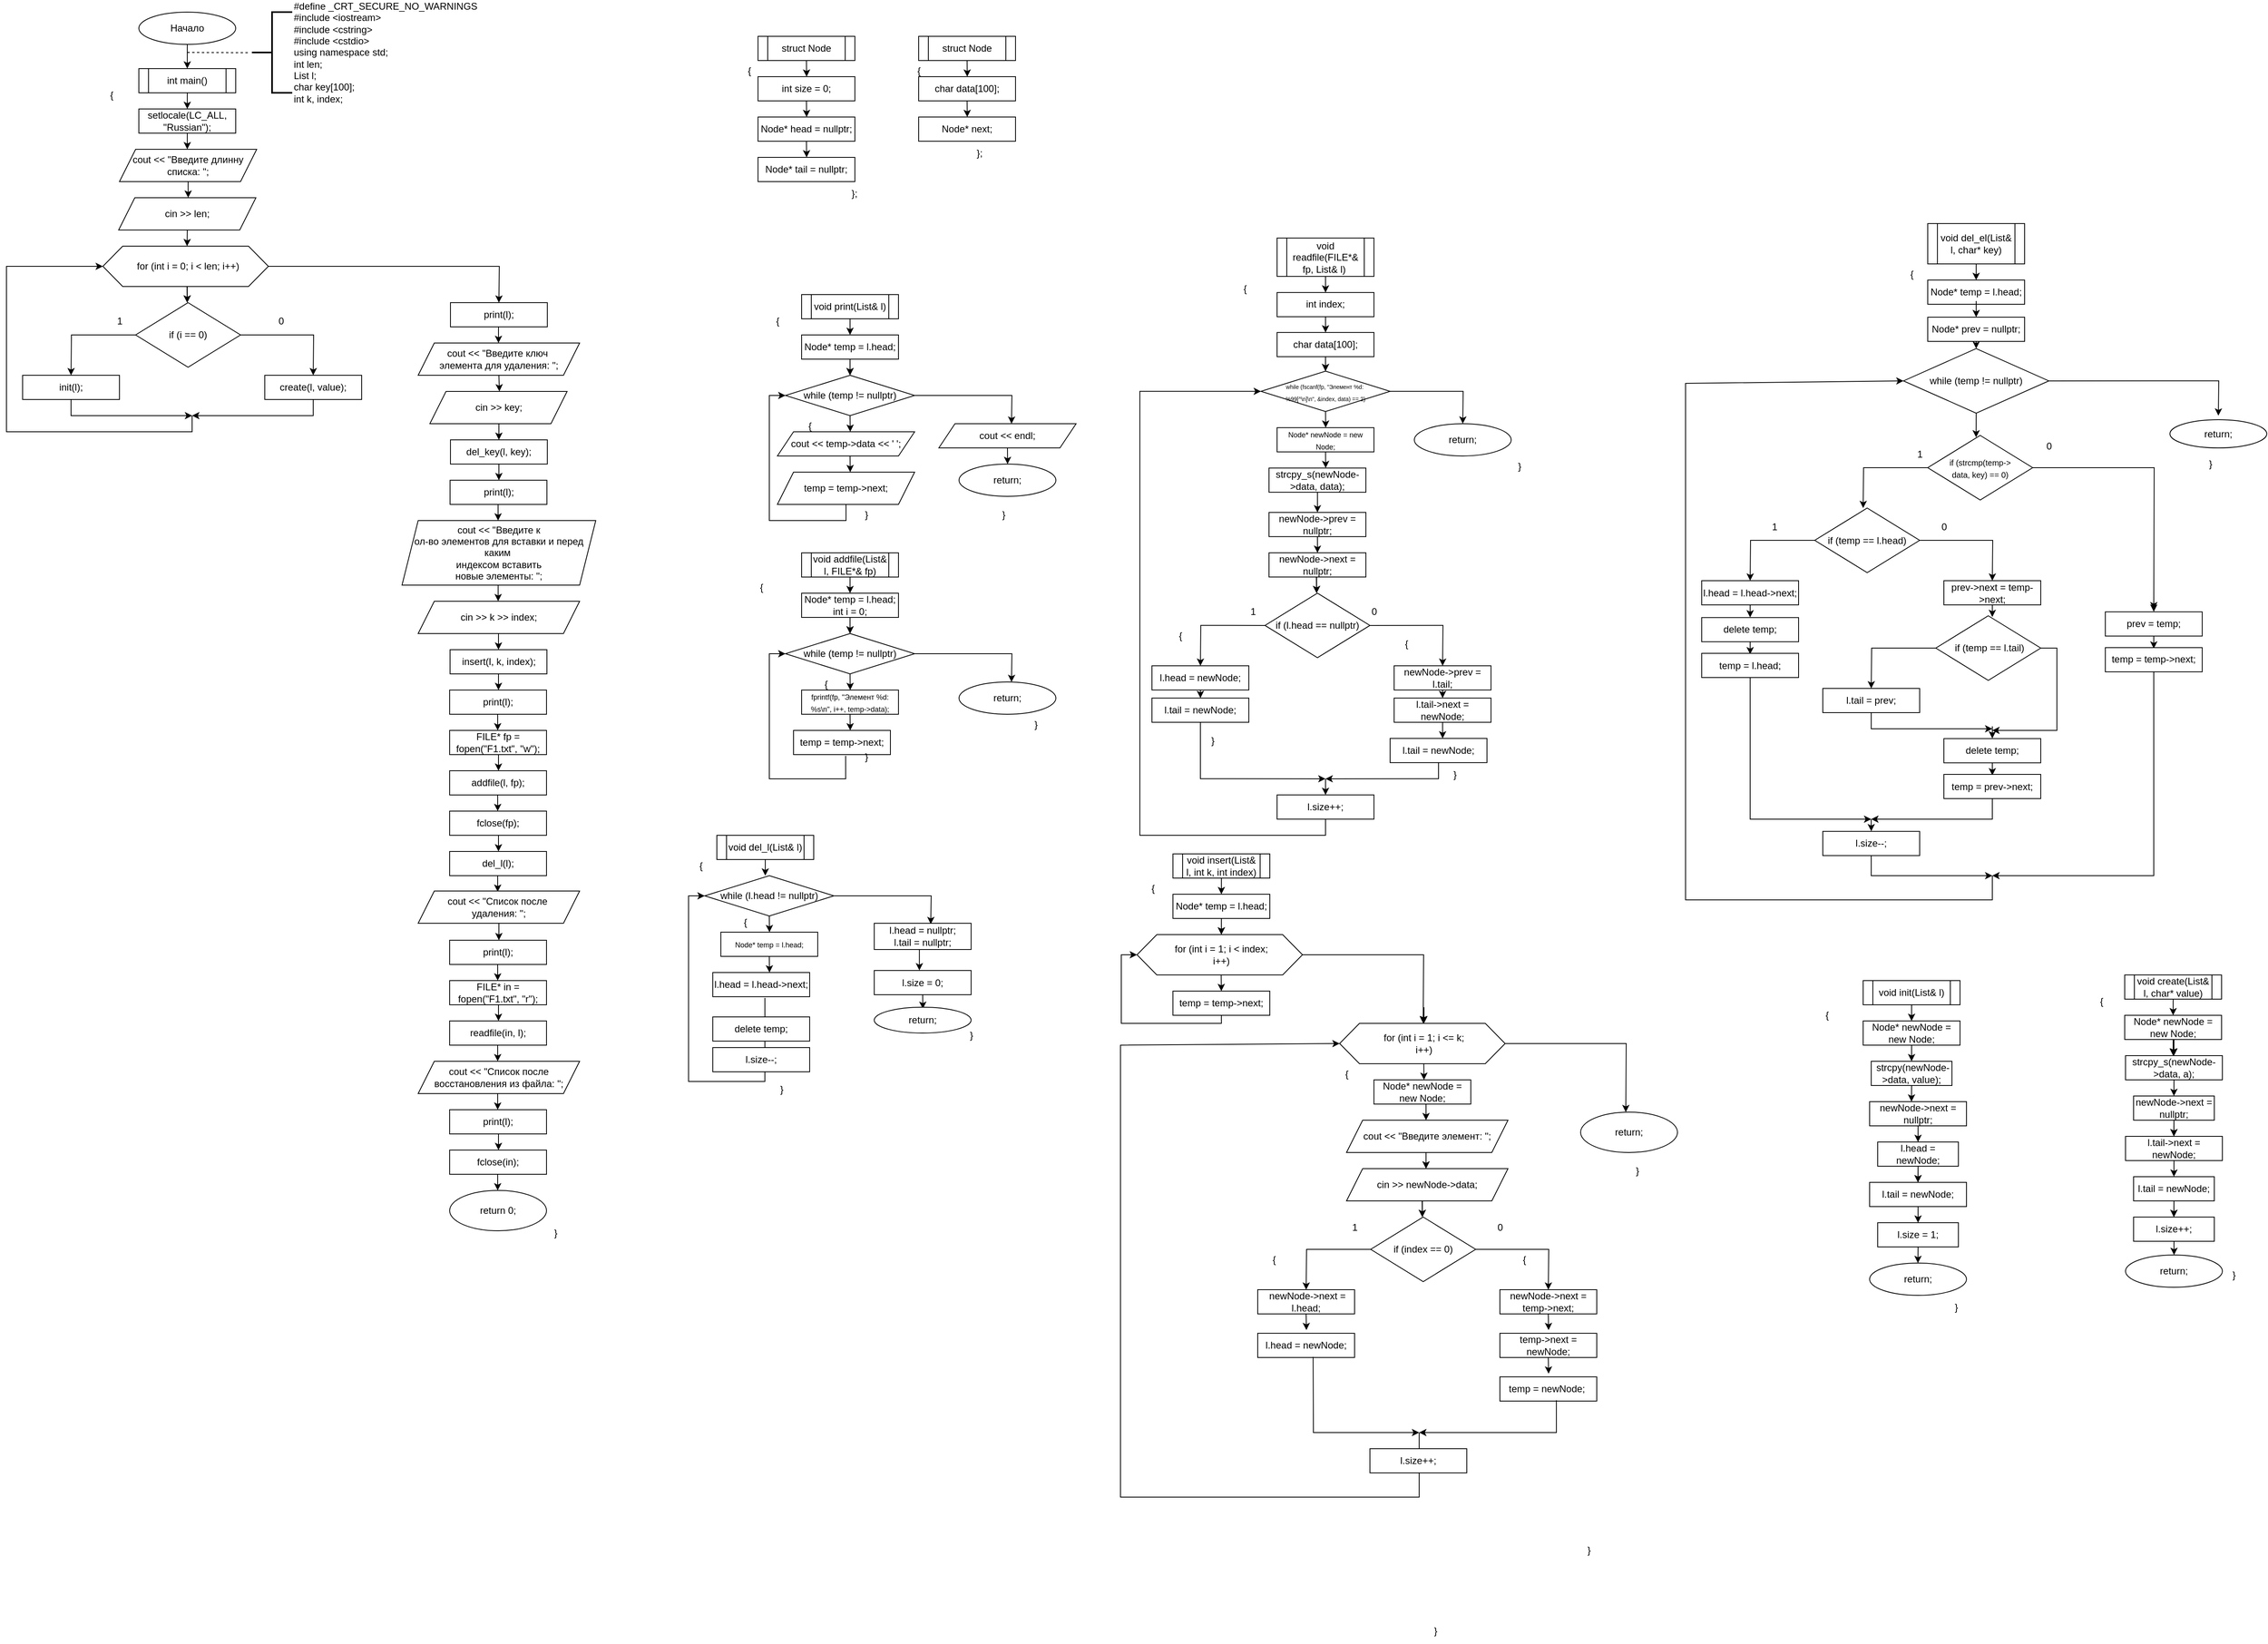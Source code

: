 <mxfile version="26.0.9">
  <diagram name="Страница — 1" id="c6t7shIiEVZCjbTDZ3Wi">
    <mxGraphModel dx="4727" dy="2733" grid="1" gridSize="10" guides="1" tooltips="1" connect="1" arrows="1" fold="1" page="1" pageScale="1" pageWidth="827" pageHeight="1169" math="0" shadow="0">
      <root>
        <mxCell id="0" />
        <mxCell id="1" parent="0" />
        <mxCell id="36TAd4-bY_G-lewus3St-1" value="" style="edgeStyle=orthogonalEdgeStyle;rounded=0;orthogonalLoop=1;jettySize=auto;html=1;" edge="1" parent="1" source="36TAd4-bY_G-lewus3St-2">
          <mxGeometry relative="1" as="geometry">
            <mxPoint x="474" y="150" as="targetPoint" />
          </mxGeometry>
        </mxCell>
        <mxCell id="36TAd4-bY_G-lewus3St-2" value="Начало" style="ellipse;whiteSpace=wrap;html=1;" vertex="1" parent="1">
          <mxGeometry x="414" y="80" width="120" height="40" as="geometry" />
        </mxCell>
        <mxCell id="36TAd4-bY_G-lewus3St-3" value="" style="edgeStyle=orthogonalEdgeStyle;rounded=0;orthogonalLoop=1;jettySize=auto;html=1;" edge="1" parent="1" source="36TAd4-bY_G-lewus3St-4">
          <mxGeometry relative="1" as="geometry">
            <mxPoint x="474" y="200" as="targetPoint" />
          </mxGeometry>
        </mxCell>
        <mxCell id="36TAd4-bY_G-lewus3St-4" value="int main()" style="shape=process;whiteSpace=wrap;html=1;backgroundOutline=1;" vertex="1" parent="1">
          <mxGeometry x="414" y="150" width="120" height="30" as="geometry" />
        </mxCell>
        <mxCell id="36TAd4-bY_G-lewus3St-5" value="setlocale(LC_ALL, &quot;Russian&quot;);" style="rounded=0;whiteSpace=wrap;html=1;" vertex="1" parent="1">
          <mxGeometry x="414" y="200" width="120" height="30" as="geometry" />
        </mxCell>
        <mxCell id="36TAd4-bY_G-lewus3St-6" value="" style="edgeStyle=orthogonalEdgeStyle;rounded=0;orthogonalLoop=1;jettySize=auto;html=1;" edge="1" parent="1">
          <mxGeometry relative="1" as="geometry">
            <mxPoint x="474" y="230" as="sourcePoint" />
            <mxPoint x="474" y="250" as="targetPoint" />
          </mxGeometry>
        </mxCell>
        <mxCell id="36TAd4-bY_G-lewus3St-7" value="&lt;div&gt;#define _CRT_SECURE_NO_WARNINGS&lt;/div&gt;&lt;div&gt;#include &amp;lt;iostream&amp;gt;&lt;/div&gt;&lt;div&gt;#include &amp;lt;cstring&amp;gt;&lt;/div&gt;&lt;div&gt;#include &amp;lt;cstdio&amp;gt;&lt;/div&gt;&lt;div&gt;using namespace std;&lt;/div&gt;&lt;div&gt;int len;&lt;br&gt;&lt;/div&gt;&lt;div&gt;List l;&lt;br&gt;&lt;/div&gt;&lt;div&gt;char key[100];&lt;br&gt;&lt;/div&gt;&lt;div&gt;int k, index;&lt;br&gt;&lt;/div&gt;" style="strokeWidth=2;html=1;shape=mxgraph.flowchart.annotation_2;align=left;labelPosition=right;pointerEvents=1;" vertex="1" parent="1">
          <mxGeometry x="554" y="80" width="50" height="100" as="geometry" />
        </mxCell>
        <mxCell id="36TAd4-bY_G-lewus3St-8" value="" style="endArrow=none;dashed=1;html=1;rounded=0;entryX=-0.04;entryY=0.503;entryDx=0;entryDy=0;entryPerimeter=0;" edge="1" parent="1" target="36TAd4-bY_G-lewus3St-7">
          <mxGeometry width="50" height="50" relative="1" as="geometry">
            <mxPoint x="474" y="130" as="sourcePoint" />
            <mxPoint x="544" y="130" as="targetPoint" />
          </mxGeometry>
        </mxCell>
        <mxCell id="36TAd4-bY_G-lewus3St-9" style="edgeStyle=orthogonalEdgeStyle;rounded=0;orthogonalLoop=1;jettySize=auto;html=1;exitX=0.5;exitY=1;exitDx=0;exitDy=0;" edge="1" parent="1" source="36TAd4-bY_G-lewus3St-10">
          <mxGeometry relative="1" as="geometry">
            <mxPoint x="475.138" y="310.0" as="targetPoint" />
          </mxGeometry>
        </mxCell>
        <mxCell id="36TAd4-bY_G-lewus3St-10" value="cout &lt;&lt; &quot;Введите длинну списка: &quot;;" style="shape=parallelogram;perimeter=parallelogramPerimeter;whiteSpace=wrap;html=1;fixedSize=1;" vertex="1" parent="1">
          <mxGeometry x="390" y="250" width="170" height="40" as="geometry" />
        </mxCell>
        <mxCell id="36TAd4-bY_G-lewus3St-11" style="edgeStyle=orthogonalEdgeStyle;rounded=0;orthogonalLoop=1;jettySize=auto;html=1;exitX=0.5;exitY=1;exitDx=0;exitDy=0;" edge="1" parent="1" source="36TAd4-bY_G-lewus3St-12">
          <mxGeometry relative="1" as="geometry">
            <mxPoint x="473.759" y="370.0" as="targetPoint" />
          </mxGeometry>
        </mxCell>
        <mxCell id="36TAd4-bY_G-lewus3St-12" value="cin &amp;gt;&amp;gt; len;" style="shape=parallelogram;perimeter=parallelogramPerimeter;whiteSpace=wrap;html=1;fixedSize=1;" vertex="1" parent="1">
          <mxGeometry x="389" y="310" width="170" height="40" as="geometry" />
        </mxCell>
        <mxCell id="36TAd4-bY_G-lewus3St-13" style="edgeStyle=orthogonalEdgeStyle;rounded=0;orthogonalLoop=1;jettySize=auto;html=1;exitX=1;exitY=0.5;exitDx=0;exitDy=0;" edge="1" parent="1" source="36TAd4-bY_G-lewus3St-14">
          <mxGeometry relative="1" as="geometry">
            <mxPoint x="860.0" y="440.0" as="targetPoint" />
          </mxGeometry>
        </mxCell>
        <mxCell id="36TAd4-bY_G-lewus3St-14" value="" style="verticalLabelPosition=bottom;verticalAlign=top;html=1;shape=hexagon;perimeter=hexagonPerimeter2;arcSize=6;size=0.12;" vertex="1" parent="1">
          <mxGeometry x="369.443" y="370" width="205" height="50" as="geometry" />
        </mxCell>
        <mxCell id="36TAd4-bY_G-lewus3St-15" value="" style="edgeStyle=orthogonalEdgeStyle;rounded=0;orthogonalLoop=1;jettySize=auto;html=1;" edge="1" parent="1">
          <mxGeometry relative="1" as="geometry">
            <mxPoint x="473.703" y="420" as="sourcePoint" />
            <mxPoint x="473.943" y="440" as="targetPoint" />
          </mxGeometry>
        </mxCell>
        <mxCell id="36TAd4-bY_G-lewus3St-16" value="&lt;div&gt;for (int i = 0; i &amp;lt; len; i++)&lt;/div&gt;" style="text;html=1;align=center;verticalAlign=middle;whiteSpace=wrap;rounded=0;" vertex="1" parent="1">
          <mxGeometry x="400" y="380" width="150" height="30" as="geometry" />
        </mxCell>
        <mxCell id="36TAd4-bY_G-lewus3St-17" value="" style="edgeStyle=orthogonalEdgeStyle;rounded=0;orthogonalLoop=1;jettySize=auto;html=1;" edge="1" parent="1">
          <mxGeometry relative="1" as="geometry">
            <mxPoint x="473.943" y="420" as="sourcePoint" />
            <mxPoint x="473.943" y="440" as="targetPoint" />
          </mxGeometry>
        </mxCell>
        <mxCell id="36TAd4-bY_G-lewus3St-18" style="edgeStyle=orthogonalEdgeStyle;rounded=0;orthogonalLoop=1;jettySize=auto;html=1;exitX=0;exitY=0.5;exitDx=0;exitDy=0;" edge="1" parent="1" source="36TAd4-bY_G-lewus3St-20">
          <mxGeometry relative="1" as="geometry">
            <mxPoint x="330" y="530" as="targetPoint" />
          </mxGeometry>
        </mxCell>
        <mxCell id="36TAd4-bY_G-lewus3St-19" style="edgeStyle=orthogonalEdgeStyle;rounded=0;orthogonalLoop=1;jettySize=auto;html=1;exitX=1;exitY=0.5;exitDx=0;exitDy=0;" edge="1" parent="1" source="36TAd4-bY_G-lewus3St-20">
          <mxGeometry relative="1" as="geometry">
            <mxPoint x="630.0" y="530" as="targetPoint" />
          </mxGeometry>
        </mxCell>
        <mxCell id="36TAd4-bY_G-lewus3St-20" value="if (i == 0)" style="rhombus;whiteSpace=wrap;html=1;" vertex="1" parent="1">
          <mxGeometry x="410" y="440" width="130" height="80" as="geometry" />
        </mxCell>
        <mxCell id="36TAd4-bY_G-lewus3St-21" style="edgeStyle=orthogonalEdgeStyle;rounded=0;orthogonalLoop=1;jettySize=auto;html=1;exitX=0.5;exitY=1;exitDx=0;exitDy=0;" edge="1" parent="1" source="36TAd4-bY_G-lewus3St-22">
          <mxGeometry relative="1" as="geometry">
            <mxPoint x="480.0" y="580" as="targetPoint" />
            <Array as="points">
              <mxPoint x="330" y="580" />
            </Array>
          </mxGeometry>
        </mxCell>
        <mxCell id="36TAd4-bY_G-lewus3St-22" value="init(l);" style="rounded=0;whiteSpace=wrap;html=1;" vertex="1" parent="1">
          <mxGeometry x="270" y="530" width="120" height="30" as="geometry" />
        </mxCell>
        <mxCell id="36TAd4-bY_G-lewus3St-23" style="edgeStyle=orthogonalEdgeStyle;rounded=0;orthogonalLoop=1;jettySize=auto;html=1;exitX=0.5;exitY=1;exitDx=0;exitDy=0;" edge="1" parent="1" source="36TAd4-bY_G-lewus3St-24">
          <mxGeometry relative="1" as="geometry">
            <mxPoint x="480.0" y="580" as="targetPoint" />
            <Array as="points">
              <mxPoint x="630" y="580" />
            </Array>
          </mxGeometry>
        </mxCell>
        <mxCell id="36TAd4-bY_G-lewus3St-24" value="create(l, value);" style="rounded=0;whiteSpace=wrap;html=1;" vertex="1" parent="1">
          <mxGeometry x="570" y="530" width="120" height="30" as="geometry" />
        </mxCell>
        <mxCell id="36TAd4-bY_G-lewus3St-25" value="" style="endArrow=classic;html=1;rounded=0;entryX=0;entryY=0.5;entryDx=0;entryDy=0;" edge="1" parent="1" target="36TAd4-bY_G-lewus3St-14">
          <mxGeometry width="50" height="50" relative="1" as="geometry">
            <mxPoint x="480" y="580" as="sourcePoint" />
            <mxPoint x="530" y="530" as="targetPoint" />
            <Array as="points">
              <mxPoint x="480" y="600" />
              <mxPoint x="370" y="600" />
              <mxPoint x="250" y="600" />
              <mxPoint x="250" y="395" />
            </Array>
          </mxGeometry>
        </mxCell>
        <mxCell id="36TAd4-bY_G-lewus3St-26" value="print(l);" style="rounded=0;whiteSpace=wrap;html=1;" vertex="1" parent="1">
          <mxGeometry x="800" y="440" width="120" height="30" as="geometry" />
        </mxCell>
        <mxCell id="36TAd4-bY_G-lewus3St-27" value="" style="edgeStyle=orthogonalEdgeStyle;rounded=0;orthogonalLoop=1;jettySize=auto;html=1;" edge="1" parent="1">
          <mxGeometry relative="1" as="geometry">
            <mxPoint x="859.5" y="470" as="sourcePoint" />
            <mxPoint x="859.5" y="490" as="targetPoint" />
          </mxGeometry>
        </mxCell>
        <mxCell id="36TAd4-bY_G-lewus3St-28" style="edgeStyle=orthogonalEdgeStyle;rounded=0;orthogonalLoop=1;jettySize=auto;html=1;exitX=0.5;exitY=1;exitDx=0;exitDy=0;" edge="1" parent="1" source="36TAd4-bY_G-lewus3St-29">
          <mxGeometry relative="1" as="geometry">
            <mxPoint x="860.638" y="550.0" as="targetPoint" />
          </mxGeometry>
        </mxCell>
        <mxCell id="36TAd4-bY_G-lewus3St-29" value="cout &amp;lt;&amp;lt; &quot;Введите ключ&amp;nbsp;&lt;div&gt;элемента для удаления: &quot;;&lt;/div&gt;" style="shape=parallelogram;perimeter=parallelogramPerimeter;whiteSpace=wrap;html=1;fixedSize=1;" vertex="1" parent="1">
          <mxGeometry x="760" y="490" width="200" height="40" as="geometry" />
        </mxCell>
        <mxCell id="36TAd4-bY_G-lewus3St-30" value="cin &amp;gt;&amp;gt; key;" style="shape=parallelogram;perimeter=parallelogramPerimeter;whiteSpace=wrap;html=1;fixedSize=1;" vertex="1" parent="1">
          <mxGeometry x="774.5" y="550" width="170" height="40" as="geometry" />
        </mxCell>
        <mxCell id="36TAd4-bY_G-lewus3St-31" value="" style="edgeStyle=orthogonalEdgeStyle;rounded=0;orthogonalLoop=1;jettySize=auto;html=1;" edge="1" parent="1">
          <mxGeometry relative="1" as="geometry">
            <mxPoint x="860" y="610" as="targetPoint" />
            <mxPoint x="860" y="590" as="sourcePoint" />
          </mxGeometry>
        </mxCell>
        <mxCell id="36TAd4-bY_G-lewus3St-32" value="del_key(l, key);" style="rounded=0;whiteSpace=wrap;html=1;" vertex="1" parent="1">
          <mxGeometry x="800" y="610" width="120" height="30" as="geometry" />
        </mxCell>
        <mxCell id="36TAd4-bY_G-lewus3St-33" value="" style="edgeStyle=orthogonalEdgeStyle;rounded=0;orthogonalLoop=1;jettySize=auto;html=1;" edge="1" parent="1">
          <mxGeometry relative="1" as="geometry">
            <mxPoint x="860" y="640" as="sourcePoint" />
            <mxPoint x="860" y="660" as="targetPoint" />
          </mxGeometry>
        </mxCell>
        <mxCell id="36TAd4-bY_G-lewus3St-34" value="print(l);" style="rounded=0;whiteSpace=wrap;html=1;" vertex="1" parent="1">
          <mxGeometry x="799.5" y="660" width="120" height="30" as="geometry" />
        </mxCell>
        <mxCell id="36TAd4-bY_G-lewus3St-35" value="" style="edgeStyle=orthogonalEdgeStyle;rounded=0;orthogonalLoop=1;jettySize=auto;html=1;" edge="1" parent="1">
          <mxGeometry relative="1" as="geometry">
            <mxPoint x="859" y="690" as="sourcePoint" />
            <mxPoint x="859" y="710" as="targetPoint" />
          </mxGeometry>
        </mxCell>
        <mxCell id="36TAd4-bY_G-lewus3St-36" value="cout &amp;lt;&amp;lt; &quot;Введите к&lt;div&gt;ол-во элементов для вставки и перед каким&amp;nbsp;&lt;div&gt;индексом вставить&lt;div&gt;новые элементы: &quot;;&lt;/div&gt;&lt;/div&gt;&lt;/div&gt;" style="shape=parallelogram;perimeter=parallelogramPerimeter;whiteSpace=wrap;html=1;fixedSize=1;" vertex="1" parent="1">
          <mxGeometry x="740" y="710" width="240" height="80" as="geometry" />
        </mxCell>
        <mxCell id="36TAd4-bY_G-lewus3St-37" value="" style="edgeStyle=orthogonalEdgeStyle;rounded=0;orthogonalLoop=1;jettySize=auto;html=1;" edge="1" parent="1">
          <mxGeometry relative="1" as="geometry">
            <mxPoint x="859.08" y="790" as="sourcePoint" />
            <mxPoint x="859.08" y="810" as="targetPoint" />
          </mxGeometry>
        </mxCell>
        <mxCell id="36TAd4-bY_G-lewus3St-38" value="cin &amp;gt;&amp;gt; k &amp;gt;&amp;gt; index;" style="shape=parallelogram;perimeter=parallelogramPerimeter;whiteSpace=wrap;html=1;fixedSize=1;" vertex="1" parent="1">
          <mxGeometry x="760" y="810" width="200" height="40" as="geometry" />
        </mxCell>
        <mxCell id="36TAd4-bY_G-lewus3St-39" value="" style="edgeStyle=orthogonalEdgeStyle;rounded=0;orthogonalLoop=1;jettySize=auto;html=1;" edge="1" parent="1">
          <mxGeometry relative="1" as="geometry">
            <mxPoint x="859.5" y="870" as="targetPoint" />
            <mxPoint x="859.5" y="850" as="sourcePoint" />
          </mxGeometry>
        </mxCell>
        <mxCell id="36TAd4-bY_G-lewus3St-40" value="insert(l, k, index);" style="rounded=0;whiteSpace=wrap;html=1;" vertex="1" parent="1">
          <mxGeometry x="799.5" y="870" width="120" height="30" as="geometry" />
        </mxCell>
        <mxCell id="36TAd4-bY_G-lewus3St-41" value="" style="edgeStyle=orthogonalEdgeStyle;rounded=0;orthogonalLoop=1;jettySize=auto;html=1;" edge="1" parent="1">
          <mxGeometry relative="1" as="geometry">
            <mxPoint x="859.5" y="900" as="sourcePoint" />
            <mxPoint x="859.5" y="920" as="targetPoint" />
          </mxGeometry>
        </mxCell>
        <mxCell id="36TAd4-bY_G-lewus3St-42" value="print(l);" style="rounded=0;whiteSpace=wrap;html=1;" vertex="1" parent="1">
          <mxGeometry x="799" y="920" width="120" height="30" as="geometry" />
        </mxCell>
        <mxCell id="36TAd4-bY_G-lewus3St-43" value="" style="edgeStyle=orthogonalEdgeStyle;rounded=0;orthogonalLoop=1;jettySize=auto;html=1;" edge="1" parent="1">
          <mxGeometry relative="1" as="geometry">
            <mxPoint x="858.5" y="950" as="sourcePoint" />
            <mxPoint x="858.5" y="970" as="targetPoint" />
          </mxGeometry>
        </mxCell>
        <mxCell id="36TAd4-bY_G-lewus3St-44" value="FILE* fp = fopen(&quot;F1.txt&quot;, &quot;w&quot;);" style="rounded=0;whiteSpace=wrap;html=1;" vertex="1" parent="1">
          <mxGeometry x="799" y="970" width="120" height="30" as="geometry" />
        </mxCell>
        <mxCell id="36TAd4-bY_G-lewus3St-45" value="" style="edgeStyle=orthogonalEdgeStyle;rounded=0;orthogonalLoop=1;jettySize=auto;html=1;" edge="1" parent="1">
          <mxGeometry relative="1" as="geometry">
            <mxPoint x="859.5" y="1000" as="sourcePoint" />
            <mxPoint x="859.5" y="1020" as="targetPoint" />
          </mxGeometry>
        </mxCell>
        <mxCell id="36TAd4-bY_G-lewus3St-46" value="addfile(l, fp);" style="rounded=0;whiteSpace=wrap;html=1;" vertex="1" parent="1">
          <mxGeometry x="799" y="1020" width="120" height="30" as="geometry" />
        </mxCell>
        <mxCell id="36TAd4-bY_G-lewus3St-47" value="" style="edgeStyle=orthogonalEdgeStyle;rounded=0;orthogonalLoop=1;jettySize=auto;html=1;" edge="1" parent="1">
          <mxGeometry relative="1" as="geometry">
            <mxPoint x="858.5" y="1050" as="sourcePoint" />
            <mxPoint x="858.5" y="1070" as="targetPoint" />
          </mxGeometry>
        </mxCell>
        <mxCell id="36TAd4-bY_G-lewus3St-48" value="fclose(fp);" style="rounded=0;whiteSpace=wrap;html=1;" vertex="1" parent="1">
          <mxGeometry x="799" y="1070" width="120" height="30" as="geometry" />
        </mxCell>
        <mxCell id="36TAd4-bY_G-lewus3St-49" value="" style="edgeStyle=orthogonalEdgeStyle;rounded=0;orthogonalLoop=1;jettySize=auto;html=1;" edge="1" parent="1">
          <mxGeometry relative="1" as="geometry">
            <mxPoint x="859.5" y="1100" as="sourcePoint" />
            <mxPoint x="859.5" y="1120" as="targetPoint" />
          </mxGeometry>
        </mxCell>
        <mxCell id="36TAd4-bY_G-lewus3St-50" value="del_l(l);" style="rounded=0;whiteSpace=wrap;html=1;" vertex="1" parent="1">
          <mxGeometry x="799" y="1120" width="120" height="30" as="geometry" />
        </mxCell>
        <mxCell id="36TAd4-bY_G-lewus3St-51" value="" style="edgeStyle=orthogonalEdgeStyle;rounded=0;orthogonalLoop=1;jettySize=auto;html=1;" edge="1" parent="1">
          <mxGeometry relative="1" as="geometry">
            <mxPoint x="858.5" y="1150" as="sourcePoint" />
            <mxPoint x="858.5" y="1170" as="targetPoint" />
          </mxGeometry>
        </mxCell>
        <mxCell id="36TAd4-bY_G-lewus3St-52" value="print(l);" style="rounded=0;whiteSpace=wrap;html=1;" vertex="1" parent="1">
          <mxGeometry x="799" y="1230" width="120" height="30" as="geometry" />
        </mxCell>
        <mxCell id="36TAd4-bY_G-lewus3St-53" style="edgeStyle=orthogonalEdgeStyle;rounded=0;orthogonalLoop=1;jettySize=auto;html=1;exitX=0.5;exitY=1;exitDx=0;exitDy=0;" edge="1" parent="1" source="36TAd4-bY_G-lewus3St-54">
          <mxGeometry relative="1" as="geometry">
            <mxPoint x="860" y="1230.0" as="targetPoint" />
          </mxGeometry>
        </mxCell>
        <mxCell id="36TAd4-bY_G-lewus3St-54" value="cout &amp;lt;&amp;lt; &quot;Список после&amp;nbsp;&lt;div&gt;удаления: &quot;;&lt;/div&gt;" style="shape=parallelogram;perimeter=parallelogramPerimeter;whiteSpace=wrap;html=1;fixedSize=1;" vertex="1" parent="1">
          <mxGeometry x="760" y="1169" width="200" height="40" as="geometry" />
        </mxCell>
        <mxCell id="36TAd4-bY_G-lewus3St-55" value="" style="edgeStyle=orthogonalEdgeStyle;rounded=0;orthogonalLoop=1;jettySize=auto;html=1;" edge="1" parent="1">
          <mxGeometry relative="1" as="geometry">
            <mxPoint x="858.5" y="1260" as="sourcePoint" />
            <mxPoint x="858.5" y="1280" as="targetPoint" />
          </mxGeometry>
        </mxCell>
        <mxCell id="36TAd4-bY_G-lewus3St-56" value="FILE* in = fopen(&quot;F1.txt&quot;, &quot;r&quot;);" style="rounded=0;whiteSpace=wrap;html=1;" vertex="1" parent="1">
          <mxGeometry x="799" y="1280" width="120" height="30" as="geometry" />
        </mxCell>
        <mxCell id="36TAd4-bY_G-lewus3St-57" value="" style="edgeStyle=orthogonalEdgeStyle;rounded=0;orthogonalLoop=1;jettySize=auto;html=1;" edge="1" parent="1">
          <mxGeometry relative="1" as="geometry">
            <mxPoint x="859.5" y="1310" as="sourcePoint" />
            <mxPoint x="859.5" y="1330" as="targetPoint" />
          </mxGeometry>
        </mxCell>
        <mxCell id="36TAd4-bY_G-lewus3St-58" value="readfile(in, l);" style="rounded=0;whiteSpace=wrap;html=1;" vertex="1" parent="1">
          <mxGeometry x="799" y="1330" width="120" height="30" as="geometry" />
        </mxCell>
        <mxCell id="36TAd4-bY_G-lewus3St-59" value="" style="edgeStyle=orthogonalEdgeStyle;rounded=0;orthogonalLoop=1;jettySize=auto;html=1;" edge="1" parent="1">
          <mxGeometry relative="1" as="geometry">
            <mxPoint x="858.5" y="1360" as="sourcePoint" />
            <mxPoint x="858.5" y="1380" as="targetPoint" />
          </mxGeometry>
        </mxCell>
        <mxCell id="36TAd4-bY_G-lewus3St-60" value="cout &amp;lt;&amp;lt; &quot;Список после восстановления из файла: &quot;;" style="shape=parallelogram;perimeter=parallelogramPerimeter;whiteSpace=wrap;html=1;fixedSize=1;" vertex="1" parent="1">
          <mxGeometry x="760" y="1380" width="200" height="40" as="geometry" />
        </mxCell>
        <mxCell id="36TAd4-bY_G-lewus3St-61" value="" style="edgeStyle=orthogonalEdgeStyle;rounded=0;orthogonalLoop=1;jettySize=auto;html=1;" edge="1" parent="1">
          <mxGeometry relative="1" as="geometry">
            <mxPoint x="858.5" y="1420" as="sourcePoint" />
            <mxPoint x="858.5" y="1440" as="targetPoint" />
          </mxGeometry>
        </mxCell>
        <mxCell id="36TAd4-bY_G-lewus3St-62" value="print(l);" style="rounded=0;whiteSpace=wrap;html=1;" vertex="1" parent="1">
          <mxGeometry x="799" y="1440" width="120" height="30" as="geometry" />
        </mxCell>
        <mxCell id="36TAd4-bY_G-lewus3St-63" value="" style="edgeStyle=orthogonalEdgeStyle;rounded=0;orthogonalLoop=1;jettySize=auto;html=1;" edge="1" parent="1">
          <mxGeometry relative="1" as="geometry">
            <mxPoint x="859.5" y="1470" as="sourcePoint" />
            <mxPoint x="859.5" y="1490" as="targetPoint" />
          </mxGeometry>
        </mxCell>
        <mxCell id="36TAd4-bY_G-lewus3St-64" value="fclose(in);" style="rounded=0;whiteSpace=wrap;html=1;" vertex="1" parent="1">
          <mxGeometry x="799" y="1490" width="120" height="30" as="geometry" />
        </mxCell>
        <mxCell id="36TAd4-bY_G-lewus3St-65" value="" style="edgeStyle=orthogonalEdgeStyle;rounded=0;orthogonalLoop=1;jettySize=auto;html=1;" edge="1" parent="1">
          <mxGeometry relative="1" as="geometry">
            <mxPoint x="858.5" y="1520" as="sourcePoint" />
            <mxPoint x="858.5" y="1540" as="targetPoint" />
          </mxGeometry>
        </mxCell>
        <mxCell id="36TAd4-bY_G-lewus3St-66" value="return 0;" style="ellipse;whiteSpace=wrap;html=1;" vertex="1" parent="1">
          <mxGeometry x="799" y="1540" width="120" height="50" as="geometry" />
        </mxCell>
        <mxCell id="36TAd4-bY_G-lewus3St-67" value="{" style="text;html=1;align=center;verticalAlign=middle;resizable=0;points=[];autosize=1;strokeColor=none;fillColor=none;" vertex="1" parent="1">
          <mxGeometry x="365" y="168" width="30" height="30" as="geometry" />
        </mxCell>
        <mxCell id="36TAd4-bY_G-lewus3St-68" value="}" style="text;html=1;align=center;verticalAlign=middle;resizable=0;points=[];autosize=1;strokeColor=none;fillColor=none;" vertex="1" parent="1">
          <mxGeometry x="915" y="1578" width="30" height="30" as="geometry" />
        </mxCell>
        <mxCell id="36TAd4-bY_G-lewus3St-73" style="edgeStyle=orthogonalEdgeStyle;rounded=0;orthogonalLoop=1;jettySize=auto;html=1;exitX=0.5;exitY=1;exitDx=0;exitDy=0;" edge="1" parent="1" source="36TAd4-bY_G-lewus3St-74">
          <mxGeometry relative="1" as="geometry">
            <mxPoint x="1295" y="480" as="targetPoint" />
          </mxGeometry>
        </mxCell>
        <mxCell id="36TAd4-bY_G-lewus3St-74" value="void print(List&amp;amp; l)" style="shape=process;whiteSpace=wrap;html=1;backgroundOutline=1;" vertex="1" parent="1">
          <mxGeometry x="1235" y="430" width="120" height="30" as="geometry" />
        </mxCell>
        <mxCell id="36TAd4-bY_G-lewus3St-75" value="Node* temp = l.head;" style="rounded=0;whiteSpace=wrap;html=1;" vertex="1" parent="1">
          <mxGeometry x="1235" y="480" width="120" height="30" as="geometry" />
        </mxCell>
        <mxCell id="36TAd4-bY_G-lewus3St-76" style="edgeStyle=orthogonalEdgeStyle;rounded=0;orthogonalLoop=1;jettySize=auto;html=1;exitX=0.5;exitY=1;exitDx=0;exitDy=0;" edge="1" parent="1">
          <mxGeometry relative="1" as="geometry">
            <mxPoint x="1295" y="530" as="targetPoint" />
            <mxPoint x="1295" y="510" as="sourcePoint" />
          </mxGeometry>
        </mxCell>
        <mxCell id="36TAd4-bY_G-lewus3St-77" value="" style="edgeStyle=orthogonalEdgeStyle;rounded=0;orthogonalLoop=1;jettySize=auto;html=1;" edge="1" parent="1">
          <mxGeometry relative="1" as="geometry">
            <mxPoint x="1294.971" y="510" as="sourcePoint" />
            <mxPoint x="1294.971" y="530" as="targetPoint" />
          </mxGeometry>
        </mxCell>
        <mxCell id="36TAd4-bY_G-lewus3St-78" style="edgeStyle=orthogonalEdgeStyle;rounded=0;orthogonalLoop=1;jettySize=auto;html=1;exitX=0.5;exitY=1;exitDx=0;exitDy=0;" edge="1" parent="1" source="36TAd4-bY_G-lewus3St-80">
          <mxGeometry relative="1" as="geometry">
            <mxPoint x="1295.238" y="600" as="targetPoint" />
          </mxGeometry>
        </mxCell>
        <mxCell id="36TAd4-bY_G-lewus3St-79" style="edgeStyle=orthogonalEdgeStyle;rounded=0;orthogonalLoop=1;jettySize=auto;html=1;exitX=1;exitY=0.5;exitDx=0;exitDy=0;" edge="1" parent="1" source="36TAd4-bY_G-lewus3St-80">
          <mxGeometry relative="1" as="geometry">
            <mxPoint x="1495" y="590" as="targetPoint" />
          </mxGeometry>
        </mxCell>
        <mxCell id="36TAd4-bY_G-lewus3St-80" value="while (temp != nullptr)" style="rhombus;whiteSpace=wrap;html=1;" vertex="1" parent="1">
          <mxGeometry x="1215" y="530" width="160" height="50" as="geometry" />
        </mxCell>
        <mxCell id="36TAd4-bY_G-lewus3St-81" value="cout &amp;lt;&amp;lt; temp-&amp;gt;data &amp;lt;&amp;lt; &#39; &#39;;" style="shape=parallelogram;perimeter=parallelogramPerimeter;whiteSpace=wrap;html=1;fixedSize=1;" vertex="1" parent="1">
          <mxGeometry x="1205" y="600" width="170" height="30" as="geometry" />
        </mxCell>
        <mxCell id="36TAd4-bY_G-lewus3St-82" style="edgeStyle=orthogonalEdgeStyle;rounded=0;orthogonalLoop=1;jettySize=auto;html=1;exitX=0.5;exitY=1;exitDx=0;exitDy=0;" edge="1" parent="1">
          <mxGeometry relative="1" as="geometry">
            <mxPoint x="1295.238" y="650" as="targetPoint" />
            <mxPoint x="1295" y="630" as="sourcePoint" />
          </mxGeometry>
        </mxCell>
        <mxCell id="36TAd4-bY_G-lewus3St-83" style="edgeStyle=orthogonalEdgeStyle;rounded=0;orthogonalLoop=1;jettySize=auto;html=1;exitX=0.5;exitY=1;exitDx=0;exitDy=0;entryX=0;entryY=0.5;entryDx=0;entryDy=0;" edge="1" parent="1" source="36TAd4-bY_G-lewus3St-84" target="36TAd4-bY_G-lewus3St-80">
          <mxGeometry relative="1" as="geometry">
            <Array as="points">
              <mxPoint x="1290" y="710" />
              <mxPoint x="1195" y="710" />
              <mxPoint x="1195" y="555" />
            </Array>
          </mxGeometry>
        </mxCell>
        <mxCell id="36TAd4-bY_G-lewus3St-84" value="temp = temp-&amp;gt;next;" style="shape=parallelogram;perimeter=parallelogramPerimeter;whiteSpace=wrap;html=1;fixedSize=1;" vertex="1" parent="1">
          <mxGeometry x="1205" y="650" width="170" height="40" as="geometry" />
        </mxCell>
        <mxCell id="36TAd4-bY_G-lewus3St-85" style="edgeStyle=orthogonalEdgeStyle;rounded=0;orthogonalLoop=1;jettySize=auto;html=1;exitX=0.5;exitY=1;exitDx=0;exitDy=0;" edge="1" parent="1" source="36TAd4-bY_G-lewus3St-86">
          <mxGeometry relative="1" as="geometry">
            <mxPoint x="1490.143" y="640" as="targetPoint" />
          </mxGeometry>
        </mxCell>
        <mxCell id="36TAd4-bY_G-lewus3St-86" value="cout &amp;lt;&amp;lt; endl;" style="shape=parallelogram;perimeter=parallelogramPerimeter;whiteSpace=wrap;html=1;fixedSize=1;" vertex="1" parent="1">
          <mxGeometry x="1405" y="590" width="170" height="30" as="geometry" />
        </mxCell>
        <mxCell id="36TAd4-bY_G-lewus3St-87" value="return;" style="ellipse;whiteSpace=wrap;html=1;" vertex="1" parent="1">
          <mxGeometry x="1430" y="640" width="120" height="40" as="geometry" />
        </mxCell>
        <mxCell id="36TAd4-bY_G-lewus3St-88" value="{" style="text;html=1;align=center;verticalAlign=middle;resizable=0;points=[];autosize=1;strokeColor=none;fillColor=none;" vertex="1" parent="1">
          <mxGeometry x="1190" y="448" width="30" height="30" as="geometry" />
        </mxCell>
        <mxCell id="36TAd4-bY_G-lewus3St-89" value="}" style="text;html=1;align=center;verticalAlign=middle;resizable=0;points=[];autosize=1;strokeColor=none;fillColor=none;" vertex="1" parent="1">
          <mxGeometry x="1470" y="688" width="30" height="30" as="geometry" />
        </mxCell>
        <mxCell id="36TAd4-bY_G-lewus3St-90" value="{" style="text;html=1;align=center;verticalAlign=middle;resizable=0;points=[];autosize=1;strokeColor=none;fillColor=none;" vertex="1" parent="1">
          <mxGeometry x="1230" y="578" width="30" height="30" as="geometry" />
        </mxCell>
        <mxCell id="36TAd4-bY_G-lewus3St-91" value="}" style="text;html=1;align=center;verticalAlign=middle;resizable=0;points=[];autosize=1;strokeColor=none;fillColor=none;" vertex="1" parent="1">
          <mxGeometry x="1300" y="688" width="30" height="30" as="geometry" />
        </mxCell>
        <mxCell id="36TAd4-bY_G-lewus3St-92" style="edgeStyle=orthogonalEdgeStyle;rounded=0;orthogonalLoop=1;jettySize=auto;html=1;exitX=0.5;exitY=1;exitDx=0;exitDy=0;" edge="1" parent="1" source="36TAd4-bY_G-lewus3St-93">
          <mxGeometry relative="1" as="geometry">
            <mxPoint x="1295" y="800" as="targetPoint" />
          </mxGeometry>
        </mxCell>
        <mxCell id="36TAd4-bY_G-lewus3St-93" value="void addfile(List&amp;amp; l, FILE*&amp;amp; fp)" style="shape=process;whiteSpace=wrap;html=1;backgroundOutline=1;" vertex="1" parent="1">
          <mxGeometry x="1235" y="750" width="120" height="30" as="geometry" />
        </mxCell>
        <mxCell id="36TAd4-bY_G-lewus3St-94" value="Node* temp = l.head;&lt;div&gt;int i = 0;&lt;br&gt;&lt;/div&gt;" style="rounded=0;whiteSpace=wrap;html=1;" vertex="1" parent="1">
          <mxGeometry x="1235" y="800" width="120" height="30" as="geometry" />
        </mxCell>
        <mxCell id="36TAd4-bY_G-lewus3St-95" style="edgeStyle=orthogonalEdgeStyle;rounded=0;orthogonalLoop=1;jettySize=auto;html=1;exitX=0.5;exitY=1;exitDx=0;exitDy=0;" edge="1" parent="1">
          <mxGeometry relative="1" as="geometry">
            <mxPoint x="1295" y="850" as="targetPoint" />
            <mxPoint x="1295" y="830" as="sourcePoint" />
          </mxGeometry>
        </mxCell>
        <mxCell id="36TAd4-bY_G-lewus3St-96" value="" style="edgeStyle=orthogonalEdgeStyle;rounded=0;orthogonalLoop=1;jettySize=auto;html=1;" edge="1" parent="1">
          <mxGeometry relative="1" as="geometry">
            <mxPoint x="1294.971" y="830" as="sourcePoint" />
            <mxPoint x="1294.971" y="850" as="targetPoint" />
          </mxGeometry>
        </mxCell>
        <mxCell id="36TAd4-bY_G-lewus3St-97" style="edgeStyle=orthogonalEdgeStyle;rounded=0;orthogonalLoop=1;jettySize=auto;html=1;exitX=0.5;exitY=1;exitDx=0;exitDy=0;" edge="1" parent="1" source="36TAd4-bY_G-lewus3St-99">
          <mxGeometry relative="1" as="geometry">
            <mxPoint x="1295.238" y="920" as="targetPoint" />
          </mxGeometry>
        </mxCell>
        <mxCell id="36TAd4-bY_G-lewus3St-98" style="edgeStyle=orthogonalEdgeStyle;rounded=0;orthogonalLoop=1;jettySize=auto;html=1;exitX=1;exitY=0.5;exitDx=0;exitDy=0;" edge="1" parent="1" source="36TAd4-bY_G-lewus3St-99">
          <mxGeometry relative="1" as="geometry">
            <mxPoint x="1495" y="910" as="targetPoint" />
          </mxGeometry>
        </mxCell>
        <mxCell id="36TAd4-bY_G-lewus3St-99" value="while (temp != nullptr)" style="rhombus;whiteSpace=wrap;html=1;" vertex="1" parent="1">
          <mxGeometry x="1215" y="850" width="160" height="50" as="geometry" />
        </mxCell>
        <mxCell id="36TAd4-bY_G-lewus3St-100" style="edgeStyle=orthogonalEdgeStyle;rounded=0;orthogonalLoop=1;jettySize=auto;html=1;exitX=0.5;exitY=1;exitDx=0;exitDy=0;" edge="1" parent="1">
          <mxGeometry relative="1" as="geometry">
            <mxPoint x="1295.238" y="970" as="targetPoint" />
            <mxPoint x="1295" y="950" as="sourcePoint" />
          </mxGeometry>
        </mxCell>
        <mxCell id="36TAd4-bY_G-lewus3St-101" style="edgeStyle=orthogonalEdgeStyle;rounded=0;orthogonalLoop=1;jettySize=auto;html=1;exitX=0.538;exitY=1.048;exitDx=0;exitDy=0;entryX=0;entryY=0.5;entryDx=0;entryDy=0;exitPerimeter=0;" edge="1" parent="1" source="36TAd4-bY_G-lewus3St-104" target="36TAd4-bY_G-lewus3St-99">
          <mxGeometry relative="1" as="geometry">
            <Array as="points">
              <mxPoint x="1290" y="1030" />
              <mxPoint x="1195" y="1030" />
              <mxPoint x="1195" y="875" />
            </Array>
            <mxPoint x="1290" y="1010" as="sourcePoint" />
          </mxGeometry>
        </mxCell>
        <mxCell id="36TAd4-bY_G-lewus3St-102" value="return;" style="ellipse;whiteSpace=wrap;html=1;" vertex="1" parent="1">
          <mxGeometry x="1430" y="910" width="120" height="40" as="geometry" />
        </mxCell>
        <mxCell id="36TAd4-bY_G-lewus3St-103" value="&lt;font style=&quot;font-size: 9px;&quot;&gt;fprintf(fp, &quot;Элемент %d: %s\n&quot;, i++, temp-&amp;gt;data);&lt;/font&gt;" style="rounded=0;whiteSpace=wrap;html=1;" vertex="1" parent="1">
          <mxGeometry x="1235" y="920" width="120" height="30" as="geometry" />
        </mxCell>
        <mxCell id="36TAd4-bY_G-lewus3St-104" value="temp = temp-&amp;gt;next;" style="rounded=0;whiteSpace=wrap;html=1;" vertex="1" parent="1">
          <mxGeometry x="1225" y="970" width="120" height="30" as="geometry" />
        </mxCell>
        <mxCell id="36TAd4-bY_G-lewus3St-105" value="{" style="text;html=1;align=center;verticalAlign=middle;resizable=0;points=[];autosize=1;strokeColor=none;fillColor=none;" vertex="1" parent="1">
          <mxGeometry x="1170" y="778" width="30" height="30" as="geometry" />
        </mxCell>
        <mxCell id="36TAd4-bY_G-lewus3St-106" value="}" style="text;html=1;align=center;verticalAlign=middle;resizable=0;points=[];autosize=1;strokeColor=none;fillColor=none;" vertex="1" parent="1">
          <mxGeometry x="1510" y="948" width="30" height="30" as="geometry" />
        </mxCell>
        <mxCell id="36TAd4-bY_G-lewus3St-107" value="{" style="text;html=1;align=center;verticalAlign=middle;resizable=0;points=[];autosize=1;strokeColor=none;fillColor=none;" vertex="1" parent="1">
          <mxGeometry x="1250" y="898" width="30" height="30" as="geometry" />
        </mxCell>
        <mxCell id="36TAd4-bY_G-lewus3St-108" value="}" style="text;html=1;align=center;verticalAlign=middle;resizable=0;points=[];autosize=1;strokeColor=none;fillColor=none;" vertex="1" parent="1">
          <mxGeometry x="1300" y="988" width="30" height="30" as="geometry" />
        </mxCell>
        <mxCell id="36TAd4-bY_G-lewus3St-109" style="edgeStyle=orthogonalEdgeStyle;rounded=0;orthogonalLoop=1;jettySize=auto;html=1;exitX=0.5;exitY=1;exitDx=0;exitDy=0;" edge="1" parent="1" source="36TAd4-bY_G-lewus3St-110">
          <mxGeometry relative="1" as="geometry">
            <mxPoint x="1884" y="427.44" as="targetPoint" />
          </mxGeometry>
        </mxCell>
        <mxCell id="36TAd4-bY_G-lewus3St-110" value="void readfile(FILE*&amp;amp; fp, List&amp;amp; l)&amp;nbsp;" style="shape=process;whiteSpace=wrap;html=1;backgroundOutline=1;" vertex="1" parent="1">
          <mxGeometry x="1824" y="359.94" width="120" height="47.5" as="geometry" />
        </mxCell>
        <mxCell id="36TAd4-bY_G-lewus3St-111" value="&lt;div&gt;int index;&lt;br&gt;&lt;/div&gt;" style="rounded=0;whiteSpace=wrap;html=1;" vertex="1" parent="1">
          <mxGeometry x="1824" y="427.44" width="120" height="30" as="geometry" />
        </mxCell>
        <mxCell id="36TAd4-bY_G-lewus3St-112" style="edgeStyle=orthogonalEdgeStyle;rounded=0;orthogonalLoop=1;jettySize=auto;html=1;exitX=0.5;exitY=1;exitDx=0;exitDy=0;" edge="1" parent="1">
          <mxGeometry relative="1" as="geometry">
            <mxPoint x="1884" y="524.91" as="targetPoint" />
            <mxPoint x="1884" y="504.91" as="sourcePoint" />
          </mxGeometry>
        </mxCell>
        <mxCell id="36TAd4-bY_G-lewus3St-113" value="" style="edgeStyle=orthogonalEdgeStyle;rounded=0;orthogonalLoop=1;jettySize=auto;html=1;" edge="1" parent="1">
          <mxGeometry relative="1" as="geometry">
            <mxPoint x="1883.971" y="504.91" as="sourcePoint" />
            <mxPoint x="1883.971" y="524.91" as="targetPoint" />
          </mxGeometry>
        </mxCell>
        <mxCell id="36TAd4-bY_G-lewus3St-114" style="edgeStyle=orthogonalEdgeStyle;rounded=0;orthogonalLoop=1;jettySize=auto;html=1;exitX=0.5;exitY=1;exitDx=0;exitDy=0;" edge="1" parent="1" source="36TAd4-bY_G-lewus3St-116">
          <mxGeometry relative="1" as="geometry">
            <mxPoint x="1884.238" y="594.91" as="targetPoint" />
          </mxGeometry>
        </mxCell>
        <mxCell id="36TAd4-bY_G-lewus3St-115" style="edgeStyle=orthogonalEdgeStyle;rounded=0;orthogonalLoop=1;jettySize=auto;html=1;exitX=1;exitY=0.5;exitDx=0;exitDy=0;" edge="1" parent="1" source="36TAd4-bY_G-lewus3St-116">
          <mxGeometry relative="1" as="geometry">
            <mxPoint x="2054" y="589.94" as="targetPoint" />
          </mxGeometry>
        </mxCell>
        <mxCell id="36TAd4-bY_G-lewus3St-116" value="&lt;font style=&quot;font-size: 7px;&quot;&gt;while (fscanf(fp, &quot;Элемент %d:&amp;nbsp;&lt;/font&gt;&lt;div&gt;&lt;font style=&quot;font-size: 7px;&quot;&gt;%99[^\n]\n&quot;, &amp;amp;index, data) == 2)&lt;/font&gt;&lt;/div&gt;" style="rhombus;whiteSpace=wrap;html=1;" vertex="1" parent="1">
          <mxGeometry x="1804" y="524.91" width="160" height="50" as="geometry" />
        </mxCell>
        <mxCell id="36TAd4-bY_G-lewus3St-117" style="edgeStyle=orthogonalEdgeStyle;rounded=0;orthogonalLoop=1;jettySize=auto;html=1;exitX=0.5;exitY=1;exitDx=0;exitDy=0;" edge="1" parent="1">
          <mxGeometry relative="1" as="geometry">
            <mxPoint x="1884.238" y="644.91" as="targetPoint" />
            <mxPoint x="1884" y="624.91" as="sourcePoint" />
          </mxGeometry>
        </mxCell>
        <mxCell id="36TAd4-bY_G-lewus3St-118" value="&lt;font style=&quot;font-size: 9px;&quot;&gt;Node* newNode = new Node;&lt;/font&gt;" style="rounded=0;whiteSpace=wrap;html=1;" vertex="1" parent="1">
          <mxGeometry x="1824" y="594.91" width="120" height="30" as="geometry" />
        </mxCell>
        <mxCell id="36TAd4-bY_G-lewus3St-119" style="edgeStyle=orthogonalEdgeStyle;rounded=0;orthogonalLoop=1;jettySize=auto;html=1;exitX=0.5;exitY=1;exitDx=0;exitDy=0;entryX=0.5;entryY=0;entryDx=0;entryDy=0;" edge="1" parent="1" source="36TAd4-bY_G-lewus3St-120" target="36TAd4-bY_G-lewus3St-122">
          <mxGeometry relative="1" as="geometry" />
        </mxCell>
        <mxCell id="36TAd4-bY_G-lewus3St-120" value="strcpy_s(newNode-&amp;gt;data, data);" style="rounded=0;whiteSpace=wrap;html=1;" vertex="1" parent="1">
          <mxGeometry x="1814" y="644.91" width="120" height="30" as="geometry" />
        </mxCell>
        <mxCell id="36TAd4-bY_G-lewus3St-121" style="edgeStyle=orthogonalEdgeStyle;rounded=0;orthogonalLoop=1;jettySize=auto;html=1;exitX=0.5;exitY=1;exitDx=0;exitDy=0;entryX=0.5;entryY=0;entryDx=0;entryDy=0;" edge="1" parent="1" source="36TAd4-bY_G-lewus3St-122" target="36TAd4-bY_G-lewus3St-125">
          <mxGeometry relative="1" as="geometry" />
        </mxCell>
        <mxCell id="36TAd4-bY_G-lewus3St-122" value="newNode-&gt;prev = nullptr;" style="rounded=0;whiteSpace=wrap;html=1;" vertex="1" parent="1">
          <mxGeometry x="1814" y="699.91" width="120" height="30" as="geometry" />
        </mxCell>
        <mxCell id="36TAd4-bY_G-lewus3St-123" style="edgeStyle=orthogonalEdgeStyle;rounded=0;orthogonalLoop=1;jettySize=auto;html=1;exitX=0.5;exitY=1;exitDx=0;exitDy=0;" edge="1" parent="1">
          <mxGeometry relative="1" as="geometry">
            <mxPoint x="1884" y="476.94" as="targetPoint" />
            <mxPoint x="1884" y="457.44" as="sourcePoint" />
          </mxGeometry>
        </mxCell>
        <mxCell id="36TAd4-bY_G-lewus3St-124" value="&lt;div&gt;char data[100];&lt;br&gt;&lt;/div&gt;" style="rounded=0;whiteSpace=wrap;html=1;" vertex="1" parent="1">
          <mxGeometry x="1824" y="476.94" width="120" height="30" as="geometry" />
        </mxCell>
        <mxCell id="36TAd4-bY_G-lewus3St-125" value="newNode-&amp;gt;next = nullptr;" style="rounded=0;whiteSpace=wrap;html=1;" vertex="1" parent="1">
          <mxGeometry x="1814" y="749.94" width="120" height="30" as="geometry" />
        </mxCell>
        <mxCell id="36TAd4-bY_G-lewus3St-126" value="" style="edgeStyle=orthogonalEdgeStyle;rounded=0;orthogonalLoop=1;jettySize=auto;html=1;" edge="1" parent="1">
          <mxGeometry relative="1" as="geometry">
            <mxPoint x="1872.703" y="779.94" as="sourcePoint" />
            <mxPoint x="1872.943" y="799.94" as="targetPoint" />
          </mxGeometry>
        </mxCell>
        <mxCell id="36TAd4-bY_G-lewus3St-127" value="" style="edgeStyle=orthogonalEdgeStyle;rounded=0;orthogonalLoop=1;jettySize=auto;html=1;" edge="1" parent="1">
          <mxGeometry relative="1" as="geometry">
            <mxPoint x="1872.943" y="779.94" as="sourcePoint" />
            <mxPoint x="1872.943" y="799.94" as="targetPoint" />
          </mxGeometry>
        </mxCell>
        <mxCell id="36TAd4-bY_G-lewus3St-128" style="edgeStyle=orthogonalEdgeStyle;rounded=0;orthogonalLoop=1;jettySize=auto;html=1;exitX=0;exitY=0.5;exitDx=0;exitDy=0;" edge="1" parent="1" source="36TAd4-bY_G-lewus3St-130">
          <mxGeometry relative="1" as="geometry">
            <mxPoint x="1729" y="889.94" as="targetPoint" />
          </mxGeometry>
        </mxCell>
        <mxCell id="36TAd4-bY_G-lewus3St-129" style="edgeStyle=orthogonalEdgeStyle;rounded=0;orthogonalLoop=1;jettySize=auto;html=1;exitX=1;exitY=0.5;exitDx=0;exitDy=0;" edge="1" parent="1" source="36TAd4-bY_G-lewus3St-130">
          <mxGeometry relative="1" as="geometry">
            <mxPoint x="2029" y="889.94" as="targetPoint" />
          </mxGeometry>
        </mxCell>
        <mxCell id="36TAd4-bY_G-lewus3St-130" value="if (l.head == nullptr)" style="rhombus;whiteSpace=wrap;html=1;" vertex="1" parent="1">
          <mxGeometry x="1809" y="799.94" width="130" height="80" as="geometry" />
        </mxCell>
        <mxCell id="36TAd4-bY_G-lewus3St-131" style="edgeStyle=orthogonalEdgeStyle;rounded=0;orthogonalLoop=1;jettySize=auto;html=1;exitX=0.5;exitY=1;exitDx=0;exitDy=0;" edge="1" parent="1" source="36TAd4-bY_G-lewus3St-132">
          <mxGeometry relative="1" as="geometry">
            <mxPoint x="1729.051" y="929.94" as="targetPoint" />
          </mxGeometry>
        </mxCell>
        <mxCell id="36TAd4-bY_G-lewus3St-132" value="l.head = newNode;" style="rounded=0;whiteSpace=wrap;html=1;" vertex="1" parent="1">
          <mxGeometry x="1669" y="889.94" width="120" height="30" as="geometry" />
        </mxCell>
        <mxCell id="36TAd4-bY_G-lewus3St-133" style="edgeStyle=orthogonalEdgeStyle;rounded=0;orthogonalLoop=1;jettySize=auto;html=1;exitX=0.5;exitY=1;exitDx=0;exitDy=0;" edge="1" parent="1" source="36TAd4-bY_G-lewus3St-134">
          <mxGeometry relative="1" as="geometry">
            <mxPoint x="2029.051" y="929.94" as="targetPoint" />
          </mxGeometry>
        </mxCell>
        <mxCell id="36TAd4-bY_G-lewus3St-134" value="newNode-&amp;gt;prev = l.tail;" style="rounded=0;whiteSpace=wrap;html=1;" vertex="1" parent="1">
          <mxGeometry x="1969" y="889.94" width="120" height="30" as="geometry" />
        </mxCell>
        <mxCell id="36TAd4-bY_G-lewus3St-135" style="edgeStyle=orthogonalEdgeStyle;rounded=0;orthogonalLoop=1;jettySize=auto;html=1;exitX=0.5;exitY=1;exitDx=0;exitDy=0;" edge="1" parent="1" source="36TAd4-bY_G-lewus3St-136">
          <mxGeometry relative="1" as="geometry">
            <mxPoint x="1884" y="1029.94" as="targetPoint" />
            <Array as="points">
              <mxPoint x="1729" y="1029.94" />
            </Array>
          </mxGeometry>
        </mxCell>
        <mxCell id="36TAd4-bY_G-lewus3St-136" value="l.tail = newNode;" style="rounded=0;whiteSpace=wrap;html=1;" vertex="1" parent="1">
          <mxGeometry x="1669" y="929.94" width="120" height="30" as="geometry" />
        </mxCell>
        <mxCell id="36TAd4-bY_G-lewus3St-137" style="edgeStyle=orthogonalEdgeStyle;rounded=0;orthogonalLoop=1;jettySize=auto;html=1;exitX=0.5;exitY=1;exitDx=0;exitDy=0;" edge="1" parent="1" source="36TAd4-bY_G-lewus3St-138">
          <mxGeometry relative="1" as="geometry">
            <mxPoint x="2029.053" y="979.94" as="targetPoint" />
          </mxGeometry>
        </mxCell>
        <mxCell id="36TAd4-bY_G-lewus3St-138" value="l.tail-&amp;gt;next = newNode;" style="rounded=0;whiteSpace=wrap;html=1;" vertex="1" parent="1">
          <mxGeometry x="1969" y="929.94" width="120" height="30" as="geometry" />
        </mxCell>
        <mxCell id="36TAd4-bY_G-lewus3St-139" style="edgeStyle=orthogonalEdgeStyle;rounded=0;orthogonalLoop=1;jettySize=auto;html=1;exitX=0.5;exitY=1;exitDx=0;exitDy=0;" edge="1" parent="1" source="36TAd4-bY_G-lewus3St-140">
          <mxGeometry relative="1" as="geometry">
            <mxPoint x="1884" y="1029.94" as="targetPoint" />
            <Array as="points">
              <mxPoint x="2024" y="1029.94" />
            </Array>
          </mxGeometry>
        </mxCell>
        <mxCell id="36TAd4-bY_G-lewus3St-140" value="l.tail = newNode;" style="rounded=0;whiteSpace=wrap;html=1;" vertex="1" parent="1">
          <mxGeometry x="1964" y="979.94" width="120" height="30" as="geometry" />
        </mxCell>
        <mxCell id="36TAd4-bY_G-lewus3St-141" value="" style="endArrow=classic;html=1;rounded=0;" edge="1" parent="1">
          <mxGeometry width="50" height="50" relative="1" as="geometry">
            <mxPoint x="1884" y="1029.94" as="sourcePoint" />
            <mxPoint x="1884" y="1049.94" as="targetPoint" />
          </mxGeometry>
        </mxCell>
        <mxCell id="36TAd4-bY_G-lewus3St-142" style="edgeStyle=orthogonalEdgeStyle;rounded=0;orthogonalLoop=1;jettySize=auto;html=1;exitX=0.5;exitY=1;exitDx=0;exitDy=0;entryX=0;entryY=0.5;entryDx=0;entryDy=0;" edge="1" parent="1" source="36TAd4-bY_G-lewus3St-143" target="36TAd4-bY_G-lewus3St-116">
          <mxGeometry relative="1" as="geometry">
            <Array as="points">
              <mxPoint x="1884" y="1099.94" />
              <mxPoint x="1654" y="1099.94" />
              <mxPoint x="1654" y="549.94" />
            </Array>
          </mxGeometry>
        </mxCell>
        <mxCell id="36TAd4-bY_G-lewus3St-143" value="l.size++;" style="rounded=0;whiteSpace=wrap;html=1;" vertex="1" parent="1">
          <mxGeometry x="1824" y="1049.94" width="120" height="30" as="geometry" />
        </mxCell>
        <mxCell id="36TAd4-bY_G-lewus3St-144" value="return;" style="ellipse;whiteSpace=wrap;html=1;" vertex="1" parent="1">
          <mxGeometry x="1994" y="589.94" width="120" height="40" as="geometry" />
        </mxCell>
        <mxCell id="36TAd4-bY_G-lewus3St-145" value="}" style="text;html=1;align=center;verticalAlign=middle;resizable=0;points=[];autosize=1;strokeColor=none;fillColor=none;" vertex="1" parent="1">
          <mxGeometry x="2109" y="627.94" width="30" height="30" as="geometry" />
        </mxCell>
        <mxCell id="36TAd4-bY_G-lewus3St-146" value="{" style="text;html=1;align=center;verticalAlign=middle;resizable=0;points=[];autosize=1;strokeColor=none;fillColor=none;" vertex="1" parent="1">
          <mxGeometry x="1769" y="407.94" width="30" height="30" as="geometry" />
        </mxCell>
        <mxCell id="36TAd4-bY_G-lewus3St-147" value="1" style="text;html=1;align=center;verticalAlign=middle;resizable=0;points=[];autosize=1;strokeColor=none;fillColor=none;" vertex="1" parent="1">
          <mxGeometry x="1779" y="807.94" width="30" height="30" as="geometry" />
        </mxCell>
        <mxCell id="36TAd4-bY_G-lewus3St-148" value="0" style="text;html=1;align=center;verticalAlign=middle;resizable=0;points=[];autosize=1;strokeColor=none;fillColor=none;" vertex="1" parent="1">
          <mxGeometry x="1929" y="807.94" width="30" height="30" as="geometry" />
        </mxCell>
        <mxCell id="36TAd4-bY_G-lewus3St-149" value="{" style="text;html=1;align=center;verticalAlign=middle;resizable=0;points=[];autosize=1;strokeColor=none;fillColor=none;" vertex="1" parent="1">
          <mxGeometry x="1689" y="837.94" width="30" height="30" as="geometry" />
        </mxCell>
        <mxCell id="36TAd4-bY_G-lewus3St-150" value="}" style="text;html=1;align=center;verticalAlign=middle;resizable=0;points=[];autosize=1;strokeColor=none;fillColor=none;" vertex="1" parent="1">
          <mxGeometry x="1729" y="967.94" width="30" height="30" as="geometry" />
        </mxCell>
        <mxCell id="36TAd4-bY_G-lewus3St-151" value="{" style="text;html=1;align=center;verticalAlign=middle;resizable=0;points=[];autosize=1;strokeColor=none;fillColor=none;" vertex="1" parent="1">
          <mxGeometry x="1969" y="847.94" width="30" height="30" as="geometry" />
        </mxCell>
        <mxCell id="36TAd4-bY_G-lewus3St-152" value="}" style="text;html=1;align=center;verticalAlign=middle;resizable=0;points=[];autosize=1;strokeColor=none;fillColor=none;" vertex="1" parent="1">
          <mxGeometry x="2029" y="1009.94" width="30" height="30" as="geometry" />
        </mxCell>
        <mxCell id="36TAd4-bY_G-lewus3St-153" style="edgeStyle=orthogonalEdgeStyle;rounded=0;orthogonalLoop=1;jettySize=auto;html=1;exitX=0.5;exitY=1;exitDx=0;exitDy=0;" edge="1" parent="1" source="36TAd4-bY_G-lewus3St-154">
          <mxGeometry relative="1" as="geometry">
            <mxPoint x="1190" y="1150" as="targetPoint" />
          </mxGeometry>
        </mxCell>
        <mxCell id="36TAd4-bY_G-lewus3St-154" value="void del_l(List&amp;amp; l)" style="shape=process;whiteSpace=wrap;html=1;backgroundOutline=1;" vertex="1" parent="1">
          <mxGeometry x="1130" y="1100" width="120" height="30" as="geometry" />
        </mxCell>
        <mxCell id="36TAd4-bY_G-lewus3St-158" style="edgeStyle=orthogonalEdgeStyle;rounded=0;orthogonalLoop=1;jettySize=auto;html=1;exitX=0.5;exitY=1;exitDx=0;exitDy=0;" edge="1" parent="1" source="36TAd4-bY_G-lewus3St-160">
          <mxGeometry relative="1" as="geometry">
            <mxPoint x="1195.208" y="1220" as="targetPoint" />
          </mxGeometry>
        </mxCell>
        <mxCell id="36TAd4-bY_G-lewus3St-159" style="edgeStyle=orthogonalEdgeStyle;rounded=0;orthogonalLoop=1;jettySize=auto;html=1;exitX=1;exitY=0.5;exitDx=0;exitDy=0;" edge="1" parent="1" source="36TAd4-bY_G-lewus3St-160">
          <mxGeometry relative="1" as="geometry">
            <mxPoint x="1394.97" y="1210" as="targetPoint" />
          </mxGeometry>
        </mxCell>
        <mxCell id="36TAd4-bY_G-lewus3St-160" value="while (l.head != nullptr)" style="rhombus;whiteSpace=wrap;html=1;" vertex="1" parent="1">
          <mxGeometry x="1114.97" y="1150" width="160" height="50" as="geometry" />
        </mxCell>
        <mxCell id="36TAd4-bY_G-lewus3St-161" style="edgeStyle=orthogonalEdgeStyle;rounded=0;orthogonalLoop=1;jettySize=auto;html=1;exitX=0.5;exitY=1;exitDx=0;exitDy=0;" edge="1" parent="1">
          <mxGeometry relative="1" as="geometry">
            <mxPoint x="1195.208" y="1270" as="targetPoint" />
            <mxPoint x="1194.97" y="1250" as="sourcePoint" />
          </mxGeometry>
        </mxCell>
        <mxCell id="36TAd4-bY_G-lewus3St-162" style="edgeStyle=orthogonalEdgeStyle;rounded=0;orthogonalLoop=1;jettySize=auto;html=1;exitX=0.538;exitY=1.048;exitDx=0;exitDy=0;entryX=0;entryY=0.5;entryDx=0;entryDy=0;exitPerimeter=0;" edge="1" parent="1" source="36TAd4-bY_G-lewus3St-164" target="36TAd4-bY_G-lewus3St-160">
          <mxGeometry relative="1" as="geometry">
            <Array as="points">
              <mxPoint x="1189.97" y="1405" />
              <mxPoint x="1094.97" y="1405" />
              <mxPoint x="1094.97" y="1175" />
            </Array>
            <mxPoint x="1189.97" y="1310" as="sourcePoint" />
          </mxGeometry>
        </mxCell>
        <mxCell id="36TAd4-bY_G-lewus3St-163" value="&lt;font style=&quot;font-size: 9px;&quot;&gt;Node* temp = l.head;&lt;/font&gt;" style="rounded=0;whiteSpace=wrap;html=1;" vertex="1" parent="1">
          <mxGeometry x="1134.97" y="1220" width="120" height="30" as="geometry" />
        </mxCell>
        <mxCell id="36TAd4-bY_G-lewus3St-164" value="l.head = l.head-&amp;gt;next;" style="rounded=0;whiteSpace=wrap;html=1;" vertex="1" parent="1">
          <mxGeometry x="1124.97" y="1270" width="120" height="30" as="geometry" />
        </mxCell>
        <mxCell id="36TAd4-bY_G-lewus3St-165" value="delete temp;" style="rounded=0;whiteSpace=wrap;html=1;" vertex="1" parent="1">
          <mxGeometry x="1124.97" y="1325" width="120" height="30" as="geometry" />
        </mxCell>
        <mxCell id="36TAd4-bY_G-lewus3St-166" value="l.head = nullptr;&lt;div&gt;l.tail = nullptr;&lt;br&gt;&lt;/div&gt;" style="rounded=0;whiteSpace=wrap;html=1;" vertex="1" parent="1">
          <mxGeometry x="1324.97" y="1209" width="120" height="32.5" as="geometry" />
        </mxCell>
        <mxCell id="36TAd4-bY_G-lewus3St-167" style="edgeStyle=orthogonalEdgeStyle;rounded=0;orthogonalLoop=1;jettySize=auto;html=1;exitX=0.5;exitY=1;exitDx=0;exitDy=0;" edge="1" parent="1" source="36TAd4-bY_G-lewus3St-168">
          <mxGeometry relative="1" as="geometry">
            <mxPoint x="1385.208" y="1315" as="targetPoint" />
          </mxGeometry>
        </mxCell>
        <mxCell id="36TAd4-bY_G-lewus3St-168" value="l.size = 0;" style="rounded=0;whiteSpace=wrap;html=1;" vertex="1" parent="1">
          <mxGeometry x="1324.97" y="1267.5" width="120" height="30" as="geometry" />
        </mxCell>
        <mxCell id="36TAd4-bY_G-lewus3St-169" style="edgeStyle=orthogonalEdgeStyle;rounded=0;orthogonalLoop=1;jettySize=auto;html=1;exitX=0.5;exitY=1;exitDx=0;exitDy=0;entryX=0.466;entryY=-0.004;entryDx=0;entryDy=0;entryPerimeter=0;" edge="1" parent="1" source="36TAd4-bY_G-lewus3St-166" target="36TAd4-bY_G-lewus3St-168">
          <mxGeometry relative="1" as="geometry" />
        </mxCell>
        <mxCell id="36TAd4-bY_G-lewus3St-170" value="return;" style="ellipse;whiteSpace=wrap;html=1;" vertex="1" parent="1">
          <mxGeometry x="1324.97" y="1313" width="120" height="32" as="geometry" />
        </mxCell>
        <mxCell id="36TAd4-bY_G-lewus3St-171" value="}" style="text;html=1;align=center;verticalAlign=middle;resizable=0;points=[];autosize=1;strokeColor=none;fillColor=none;" vertex="1" parent="1">
          <mxGeometry x="1429.97" y="1333" width="30" height="30" as="geometry" />
        </mxCell>
        <mxCell id="36TAd4-bY_G-lewus3St-172" value="{" style="text;html=1;align=center;verticalAlign=middle;resizable=0;points=[];autosize=1;strokeColor=none;fillColor=none;" vertex="1" parent="1">
          <mxGeometry x="1095" y="1123" width="30" height="30" as="geometry" />
        </mxCell>
        <mxCell id="36TAd4-bY_G-lewus3St-173" value="{" style="text;html=1;align=center;verticalAlign=middle;resizable=0;points=[];autosize=1;strokeColor=none;fillColor=none;" vertex="1" parent="1">
          <mxGeometry x="1149.97" y="1193" width="30" height="30" as="geometry" />
        </mxCell>
        <mxCell id="36TAd4-bY_G-lewus3St-174" value="}" style="text;html=1;align=center;verticalAlign=middle;resizable=0;points=[];autosize=1;strokeColor=none;fillColor=none;" vertex="1" parent="1">
          <mxGeometry x="1195" y="1400" width="30" height="30" as="geometry" />
        </mxCell>
        <mxCell id="36TAd4-bY_G-lewus3St-177" value="l.size--;" style="rounded=0;whiteSpace=wrap;html=1;" vertex="1" parent="1">
          <mxGeometry x="1124.97" y="1363" width="120" height="30" as="geometry" />
        </mxCell>
        <mxCell id="36TAd4-bY_G-lewus3St-179" style="edgeStyle=orthogonalEdgeStyle;rounded=0;orthogonalLoop=1;jettySize=auto;html=1;exitX=0.5;exitY=1;exitDx=0;exitDy=0;" edge="1" parent="1" source="36TAd4-bY_G-lewus3St-180">
          <mxGeometry relative="1" as="geometry">
            <mxPoint x="1755" y="1173" as="targetPoint" />
          </mxGeometry>
        </mxCell>
        <mxCell id="36TAd4-bY_G-lewus3St-180" value="void insert(List&amp;amp; l, int k, int index)" style="shape=process;whiteSpace=wrap;html=1;backgroundOutline=1;" vertex="1" parent="1">
          <mxGeometry x="1695" y="1123" width="120" height="30" as="geometry" />
        </mxCell>
        <mxCell id="36TAd4-bY_G-lewus3St-181" value="Node* temp = l.head;" style="rounded=0;whiteSpace=wrap;html=1;" vertex="1" parent="1">
          <mxGeometry x="1695" y="1173" width="120" height="30" as="geometry" />
        </mxCell>
        <mxCell id="36TAd4-bY_G-lewus3St-182" style="edgeStyle=orthogonalEdgeStyle;rounded=0;orthogonalLoop=1;jettySize=auto;html=1;exitX=0.5;exitY=1;exitDx=0;exitDy=0;" edge="1" parent="1">
          <mxGeometry relative="1" as="geometry">
            <mxPoint x="1755" y="1223" as="targetPoint" />
            <mxPoint x="1755" y="1203" as="sourcePoint" />
          </mxGeometry>
        </mxCell>
        <mxCell id="36TAd4-bY_G-lewus3St-183" value="" style="edgeStyle=orthogonalEdgeStyle;rounded=0;orthogonalLoop=1;jettySize=auto;html=1;" edge="1" parent="1">
          <mxGeometry relative="1" as="geometry">
            <mxPoint x="1754.971" y="1203" as="sourcePoint" />
            <mxPoint x="1754.971" y="1223" as="targetPoint" />
          </mxGeometry>
        </mxCell>
        <mxCell id="36TAd4-bY_G-lewus3St-184" style="edgeStyle=orthogonalEdgeStyle;rounded=0;orthogonalLoop=1;jettySize=auto;html=1;exitX=1;exitY=0.5;exitDx=0;exitDy=0;" edge="1" parent="1" source="36TAd4-bY_G-lewus3St-185">
          <mxGeometry relative="1" as="geometry">
            <mxPoint x="2004.971" y="1333" as="targetPoint" />
          </mxGeometry>
        </mxCell>
        <mxCell id="36TAd4-bY_G-lewus3St-185" value="" style="verticalLabelPosition=bottom;verticalAlign=top;html=1;shape=hexagon;perimeter=hexagonPerimeter2;arcSize=6;size=0.12;" vertex="1" parent="1">
          <mxGeometry x="1650.471" y="1223" width="205" height="50" as="geometry" />
        </mxCell>
        <mxCell id="36TAd4-bY_G-lewus3St-186" value="" style="edgeStyle=orthogonalEdgeStyle;rounded=0;orthogonalLoop=1;jettySize=auto;html=1;" edge="1" parent="1">
          <mxGeometry relative="1" as="geometry">
            <mxPoint x="1754.731" y="1273" as="sourcePoint" />
            <mxPoint x="1754.971" y="1293" as="targetPoint" />
          </mxGeometry>
        </mxCell>
        <mxCell id="36TAd4-bY_G-lewus3St-187" value="for (int i = 1; i &amp;lt; index; i++)" style="text;html=1;align=center;verticalAlign=middle;whiteSpace=wrap;rounded=0;" vertex="1" parent="1">
          <mxGeometry x="1694.971" y="1233" width="120" height="30" as="geometry" />
        </mxCell>
        <mxCell id="36TAd4-bY_G-lewus3St-188" value="" style="edgeStyle=orthogonalEdgeStyle;rounded=0;orthogonalLoop=1;jettySize=auto;html=1;entryX=0;entryY=0.5;entryDx=0;entryDy=0;" edge="1" parent="1" target="36TAd4-bY_G-lewus3St-185">
          <mxGeometry relative="1" as="geometry">
            <mxPoint x="1754.971" y="1323" as="sourcePoint" />
            <mxPoint x="1634.971" y="1293" as="targetPoint" />
            <Array as="points">
              <mxPoint x="1755" y="1333" />
              <mxPoint x="1631" y="1333" />
              <mxPoint x="1631" y="1248" />
            </Array>
          </mxGeometry>
        </mxCell>
        <mxCell id="36TAd4-bY_G-lewus3St-189" value="temp = temp-&amp;gt;next;" style="rounded=0;whiteSpace=wrap;html=1;" vertex="1" parent="1">
          <mxGeometry x="1694.971" y="1293" width="120" height="30" as="geometry" />
        </mxCell>
        <mxCell id="36TAd4-bY_G-lewus3St-190" value="" style="edgeStyle=orthogonalEdgeStyle;rounded=0;orthogonalLoop=1;jettySize=auto;html=1;" edge="1" parent="1">
          <mxGeometry relative="1" as="geometry">
            <mxPoint x="2005.971" y="1313" as="sourcePoint" />
            <mxPoint x="2005.971" y="1333" as="targetPoint" />
          </mxGeometry>
        </mxCell>
        <mxCell id="36TAd4-bY_G-lewus3St-191" style="edgeStyle=orthogonalEdgeStyle;rounded=0;orthogonalLoop=1;jettySize=auto;html=1;exitX=1;exitY=0.5;exitDx=0;exitDy=0;" edge="1" parent="1" source="36TAd4-bY_G-lewus3St-192">
          <mxGeometry relative="1" as="geometry">
            <mxPoint x="2255.971" y="1443" as="targetPoint" />
          </mxGeometry>
        </mxCell>
        <mxCell id="36TAd4-bY_G-lewus3St-192" value="" style="verticalLabelPosition=bottom;verticalAlign=top;html=1;shape=hexagon;perimeter=hexagonPerimeter2;arcSize=6;size=0.12;" vertex="1" parent="1">
          <mxGeometry x="1901.471" y="1333" width="205" height="50" as="geometry" />
        </mxCell>
        <mxCell id="36TAd4-bY_G-lewus3St-193" value="" style="edgeStyle=orthogonalEdgeStyle;rounded=0;orthogonalLoop=1;jettySize=auto;html=1;" edge="1" parent="1">
          <mxGeometry relative="1" as="geometry">
            <mxPoint x="2005.731" y="1383" as="sourcePoint" />
            <mxPoint x="2005.971" y="1403" as="targetPoint" />
          </mxGeometry>
        </mxCell>
        <mxCell id="36TAd4-bY_G-lewus3St-194" value="for (int i = 1; i &amp;lt;= k; i++)" style="text;html=1;align=center;verticalAlign=middle;whiteSpace=wrap;rounded=0;" vertex="1" parent="1">
          <mxGeometry x="1945.971" y="1343" width="120" height="30" as="geometry" />
        </mxCell>
        <mxCell id="36TAd4-bY_G-lewus3St-195" value="Node* newNode = new Node;" style="rounded=0;whiteSpace=wrap;html=1;" vertex="1" parent="1">
          <mxGeometry x="1943.97" y="1403" width="120" height="30" as="geometry" />
        </mxCell>
        <mxCell id="36TAd4-bY_G-lewus3St-196" value="" style="edgeStyle=orthogonalEdgeStyle;rounded=0;orthogonalLoop=1;jettySize=auto;html=1;" edge="1" parent="1">
          <mxGeometry relative="1" as="geometry">
            <mxPoint x="2008.5" y="1433" as="sourcePoint" />
            <mxPoint x="2008.5" y="1453" as="targetPoint" />
          </mxGeometry>
        </mxCell>
        <mxCell id="36TAd4-bY_G-lewus3St-197" value="cout &amp;lt;&amp;lt; &quot;Введите элемент: &quot;;" style="shape=parallelogram;perimeter=parallelogramPerimeter;whiteSpace=wrap;html=1;fixedSize=1;" vertex="1" parent="1">
          <mxGeometry x="1910" y="1453" width="200" height="40" as="geometry" />
        </mxCell>
        <mxCell id="36TAd4-bY_G-lewus3St-198" value="" style="edgeStyle=orthogonalEdgeStyle;rounded=0;orthogonalLoop=1;jettySize=auto;html=1;" edge="1" parent="1">
          <mxGeometry relative="1" as="geometry">
            <mxPoint x="2008.5" y="1493" as="sourcePoint" />
            <mxPoint x="2008.5" y="1513" as="targetPoint" />
          </mxGeometry>
        </mxCell>
        <mxCell id="36TAd4-bY_G-lewus3St-199" value="" style="edgeStyle=orthogonalEdgeStyle;rounded=0;orthogonalLoop=1;jettySize=auto;html=1;" edge="1" parent="1">
          <mxGeometry relative="1" as="geometry">
            <mxPoint x="2008.5" y="1493" as="sourcePoint" />
            <mxPoint x="2008.5" y="1513" as="targetPoint" />
          </mxGeometry>
        </mxCell>
        <mxCell id="36TAd4-bY_G-lewus3St-200" value="cin &amp;gt;&amp;gt; newNode-&amp;gt;data;" style="shape=parallelogram;perimeter=parallelogramPerimeter;whiteSpace=wrap;html=1;fixedSize=1;" vertex="1" parent="1">
          <mxGeometry x="1910" y="1513" width="200" height="40" as="geometry" />
        </mxCell>
        <mxCell id="36TAd4-bY_G-lewus3St-201" value="" style="edgeStyle=orthogonalEdgeStyle;rounded=0;orthogonalLoop=1;jettySize=auto;html=1;" edge="1" parent="1">
          <mxGeometry relative="1" as="geometry">
            <mxPoint x="2003.703" y="1553" as="sourcePoint" />
            <mxPoint x="2003.943" y="1573" as="targetPoint" />
          </mxGeometry>
        </mxCell>
        <mxCell id="36TAd4-bY_G-lewus3St-202" value="" style="edgeStyle=orthogonalEdgeStyle;rounded=0;orthogonalLoop=1;jettySize=auto;html=1;" edge="1" parent="1">
          <mxGeometry relative="1" as="geometry">
            <mxPoint x="2003.943" y="1553" as="sourcePoint" />
            <mxPoint x="2003.943" y="1573" as="targetPoint" />
          </mxGeometry>
        </mxCell>
        <mxCell id="36TAd4-bY_G-lewus3St-203" style="edgeStyle=orthogonalEdgeStyle;rounded=0;orthogonalLoop=1;jettySize=auto;html=1;exitX=0;exitY=0.5;exitDx=0;exitDy=0;" edge="1" parent="1" source="36TAd4-bY_G-lewus3St-205">
          <mxGeometry relative="1" as="geometry">
            <mxPoint x="1860" y="1663" as="targetPoint" />
          </mxGeometry>
        </mxCell>
        <mxCell id="36TAd4-bY_G-lewus3St-204" style="edgeStyle=orthogonalEdgeStyle;rounded=0;orthogonalLoop=1;jettySize=auto;html=1;exitX=1;exitY=0.5;exitDx=0;exitDy=0;" edge="1" parent="1" source="36TAd4-bY_G-lewus3St-205">
          <mxGeometry relative="1" as="geometry">
            <mxPoint x="2160" y="1663" as="targetPoint" />
          </mxGeometry>
        </mxCell>
        <mxCell id="36TAd4-bY_G-lewus3St-205" value="if (index == 0)" style="rhombus;whiteSpace=wrap;html=1;" vertex="1" parent="1">
          <mxGeometry x="1940" y="1573" width="130" height="80" as="geometry" />
        </mxCell>
        <mxCell id="36TAd4-bY_G-lewus3St-206" style="edgeStyle=orthogonalEdgeStyle;rounded=0;orthogonalLoop=1;jettySize=auto;html=1;exitX=0.5;exitY=1;exitDx=0;exitDy=0;" edge="1" parent="1" source="36TAd4-bY_G-lewus3St-207">
          <mxGeometry relative="1" as="geometry">
            <mxPoint x="1860.333" y="1713" as="targetPoint" />
          </mxGeometry>
        </mxCell>
        <mxCell id="36TAd4-bY_G-lewus3St-207" value="&amp;nbsp;newNode-&amp;gt;next = l.head;" style="rounded=0;whiteSpace=wrap;html=1;" vertex="1" parent="1">
          <mxGeometry x="1800" y="1663" width="120" height="30" as="geometry" />
        </mxCell>
        <mxCell id="36TAd4-bY_G-lewus3St-208" value="newNode-&amp;gt;next = temp-&amp;gt;next;" style="rounded=0;whiteSpace=wrap;html=1;" vertex="1" parent="1">
          <mxGeometry x="2100" y="1663" width="120" height="30" as="geometry" />
        </mxCell>
        <mxCell id="36TAd4-bY_G-lewus3St-209" value="l.head = newNode;" style="rounded=0;whiteSpace=wrap;html=1;" vertex="1" parent="1">
          <mxGeometry x="1800" y="1717" width="120" height="30" as="geometry" />
        </mxCell>
        <mxCell id="36TAd4-bY_G-lewus3St-217" style="edgeStyle=orthogonalEdgeStyle;rounded=0;orthogonalLoop=1;jettySize=auto;html=1;exitX=0.5;exitY=1;exitDx=0;exitDy=0;" edge="1" parent="1">
          <mxGeometry relative="1" as="geometry">
            <mxPoint x="2160.333" y="1713" as="targetPoint" />
            <mxPoint x="2160" y="1693" as="sourcePoint" />
          </mxGeometry>
        </mxCell>
        <mxCell id="36TAd4-bY_G-lewus3St-218" value="temp-&amp;gt;next = newNode;" style="rounded=0;whiteSpace=wrap;html=1;" vertex="1" parent="1">
          <mxGeometry x="2100" y="1717" width="120" height="30" as="geometry" />
        </mxCell>
        <mxCell id="36TAd4-bY_G-lewus3St-219" style="edgeStyle=orthogonalEdgeStyle;rounded=0;orthogonalLoop=1;jettySize=auto;html=1;exitX=0.5;exitY=1;exitDx=0;exitDy=0;" edge="1" parent="1">
          <mxGeometry relative="1" as="geometry">
            <mxPoint x="2160.333" y="1767" as="targetPoint" />
            <mxPoint x="2160" y="1747" as="sourcePoint" />
          </mxGeometry>
        </mxCell>
        <mxCell id="36TAd4-bY_G-lewus3St-220" value="temp = newNode;&amp;nbsp;" style="rounded=0;whiteSpace=wrap;html=1;" vertex="1" parent="1">
          <mxGeometry x="2100" y="1771" width="120" height="30" as="geometry" />
        </mxCell>
        <mxCell id="36TAd4-bY_G-lewus3St-228" value="" style="endArrow=classic;html=1;rounded=0;exitX=0.572;exitY=0.974;exitDx=0;exitDy=0;exitPerimeter=0;" edge="1" parent="1" source="36TAd4-bY_G-lewus3St-209">
          <mxGeometry width="50" height="50" relative="1" as="geometry">
            <mxPoint x="1870" y="1901" as="sourcePoint" />
            <mxPoint x="2000" y="1840" as="targetPoint" />
            <Array as="points">
              <mxPoint x="1869" y="1840" />
              <mxPoint x="1940" y="1840" />
            </Array>
          </mxGeometry>
        </mxCell>
        <mxCell id="36TAd4-bY_G-lewus3St-229" value="" style="endArrow=classic;html=1;rounded=0;exitX=0.583;exitY=0.967;exitDx=0;exitDy=0;exitPerimeter=0;" edge="1" parent="1" source="36TAd4-bY_G-lewus3St-220">
          <mxGeometry width="50" height="50" relative="1" as="geometry">
            <mxPoint x="2170" y="1963" as="sourcePoint" />
            <mxPoint x="2000" y="1840" as="targetPoint" />
            <Array as="points">
              <mxPoint x="2170" y="1840" />
              <mxPoint x="2080" y="1840" />
            </Array>
          </mxGeometry>
        </mxCell>
        <mxCell id="36TAd4-bY_G-lewus3St-230" value="" style="endArrow=classic;html=1;rounded=0;entryX=0;entryY=0.5;entryDx=0;entryDy=0;" edge="1" parent="1" target="36TAd4-bY_G-lewus3St-192">
          <mxGeometry width="50" height="50" relative="1" as="geometry">
            <mxPoint x="2000" y="1840" as="sourcePoint" />
            <mxPoint x="2060" y="1973" as="targetPoint" />
            <Array as="points">
              <mxPoint x="2000" y="1920" />
              <mxPoint x="1830" y="1920" />
              <mxPoint x="1630" y="1920" />
              <mxPoint x="1630" y="1360" />
            </Array>
          </mxGeometry>
        </mxCell>
        <mxCell id="36TAd4-bY_G-lewus3St-231" value="l.size++;" style="rounded=0;whiteSpace=wrap;html=1;" vertex="1" parent="1">
          <mxGeometry x="1939" y="1860" width="120" height="30" as="geometry" />
        </mxCell>
        <mxCell id="36TAd4-bY_G-lewus3St-232" value="return;" style="ellipse;whiteSpace=wrap;html=1;" vertex="1" parent="1">
          <mxGeometry x="2200" y="1443" width="120" height="50" as="geometry" />
        </mxCell>
        <mxCell id="36TAd4-bY_G-lewus3St-233" value="{" style="text;html=1;align=center;verticalAlign=middle;resizable=0;points=[];autosize=1;strokeColor=none;fillColor=none;" vertex="1" parent="1">
          <mxGeometry x="1655" y="1151" width="30" height="30" as="geometry" />
        </mxCell>
        <mxCell id="36TAd4-bY_G-lewus3St-234" value="}" style="text;html=1;align=center;verticalAlign=middle;resizable=0;points=[];autosize=1;strokeColor=none;fillColor=none;" vertex="1" parent="1">
          <mxGeometry x="2255" y="1501" width="30" height="30" as="geometry" />
        </mxCell>
        <mxCell id="36TAd4-bY_G-lewus3St-235" value="1" style="text;html=1;align=center;verticalAlign=middle;resizable=0;points=[];autosize=1;strokeColor=none;fillColor=none;" vertex="1" parent="1">
          <mxGeometry x="1905" y="1571" width="30" height="30" as="geometry" />
        </mxCell>
        <mxCell id="36TAd4-bY_G-lewus3St-236" value="0" style="text;html=1;align=center;verticalAlign=middle;resizable=0;points=[];autosize=1;strokeColor=none;fillColor=none;" vertex="1" parent="1">
          <mxGeometry x="2085" y="1571" width="30" height="30" as="geometry" />
        </mxCell>
        <mxCell id="36TAd4-bY_G-lewus3St-237" value="{" style="text;html=1;align=center;verticalAlign=middle;resizable=0;points=[];autosize=1;strokeColor=none;fillColor=none;" vertex="1" parent="1">
          <mxGeometry x="1805" y="1611" width="30" height="30" as="geometry" />
        </mxCell>
        <mxCell id="36TAd4-bY_G-lewus3St-243" value="{" style="text;html=1;align=center;verticalAlign=middle;resizable=0;points=[];autosize=1;strokeColor=none;fillColor=none;" vertex="1" parent="1">
          <mxGeometry x="2115" y="1611" width="30" height="30" as="geometry" />
        </mxCell>
        <mxCell id="36TAd4-bY_G-lewus3St-244" value="}" style="text;html=1;align=center;verticalAlign=middle;resizable=0;points=[];autosize=1;strokeColor=none;fillColor=none;" vertex="1" parent="1">
          <mxGeometry x="2195" y="1971" width="30" height="30" as="geometry" />
        </mxCell>
        <mxCell id="36TAd4-bY_G-lewus3St-245" value="{" style="text;html=1;align=center;verticalAlign=middle;resizable=0;points=[];autosize=1;strokeColor=none;fillColor=none;" vertex="1" parent="1">
          <mxGeometry x="1895" y="1381" width="30" height="30" as="geometry" />
        </mxCell>
        <mxCell id="36TAd4-bY_G-lewus3St-246" value="}" style="text;html=1;align=center;verticalAlign=middle;resizable=0;points=[];autosize=1;strokeColor=none;fillColor=none;" vertex="1" parent="1">
          <mxGeometry x="2005" y="2071" width="30" height="30" as="geometry" />
        </mxCell>
        <mxCell id="36TAd4-bY_G-lewus3St-248" style="edgeStyle=orthogonalEdgeStyle;rounded=0;orthogonalLoop=1;jettySize=auto;html=1;exitX=0.5;exitY=1;exitDx=0;exitDy=0;" edge="1" parent="1" source="36TAd4-bY_G-lewus3St-249">
          <mxGeometry relative="1" as="geometry">
            <mxPoint x="2690" y="412" as="targetPoint" />
          </mxGeometry>
        </mxCell>
        <mxCell id="36TAd4-bY_G-lewus3St-249" value="void del_el(List&amp;amp; l, char* key)" style="shape=process;whiteSpace=wrap;html=1;backgroundOutline=1;" vertex="1" parent="1">
          <mxGeometry x="2630" y="342" width="120" height="50" as="geometry" />
        </mxCell>
        <mxCell id="36TAd4-bY_G-lewus3St-250" value="Node* temp = l.head;" style="rounded=0;whiteSpace=wrap;html=1;" vertex="1" parent="1">
          <mxGeometry x="2630" y="412" width="120" height="30" as="geometry" />
        </mxCell>
        <mxCell id="36TAd4-bY_G-lewus3St-251" style="edgeStyle=orthogonalEdgeStyle;rounded=0;orthogonalLoop=1;jettySize=auto;html=1;exitX=0.5;exitY=1;exitDx=0;exitDy=0;" edge="1" parent="1">
          <mxGeometry relative="1" as="geometry">
            <mxPoint x="2690" y="496.94" as="targetPoint" />
            <mxPoint x="2690" y="476.94" as="sourcePoint" />
          </mxGeometry>
        </mxCell>
        <mxCell id="36TAd4-bY_G-lewus3St-252" style="edgeStyle=orthogonalEdgeStyle;rounded=0;orthogonalLoop=1;jettySize=auto;html=1;exitX=0.5;exitY=1;exitDx=0;exitDy=0;" edge="1" parent="1" source="36TAd4-bY_G-lewus3St-254">
          <mxGeometry relative="1" as="geometry">
            <mxPoint x="2689.931" y="606.94" as="targetPoint" />
          </mxGeometry>
        </mxCell>
        <mxCell id="36TAd4-bY_G-lewus3St-332" style="edgeStyle=orthogonalEdgeStyle;rounded=0;orthogonalLoop=1;jettySize=auto;html=1;exitX=1;exitY=0.5;exitDx=0;exitDy=0;" edge="1" parent="1" source="36TAd4-bY_G-lewus3St-254">
          <mxGeometry relative="1" as="geometry">
            <mxPoint x="2990" y="580" as="targetPoint" />
          </mxGeometry>
        </mxCell>
        <mxCell id="36TAd4-bY_G-lewus3St-254" value="while (temp != nullptr)" style="rhombus;whiteSpace=wrap;html=1;" vertex="1" parent="1">
          <mxGeometry x="2600" y="496.94" width="180" height="80" as="geometry" />
        </mxCell>
        <mxCell id="36TAd4-bY_G-lewus3St-258" style="edgeStyle=orthogonalEdgeStyle;rounded=0;orthogonalLoop=1;jettySize=auto;html=1;exitX=0;exitY=0.5;exitDx=0;exitDy=0;" edge="1" parent="1" source="36TAd4-bY_G-lewus3St-260">
          <mxGeometry relative="1" as="geometry">
            <mxPoint x="2550" y="694.5" as="targetPoint" />
          </mxGeometry>
        </mxCell>
        <mxCell id="36TAd4-bY_G-lewus3St-325" style="edgeStyle=orthogonalEdgeStyle;rounded=0;orthogonalLoop=1;jettySize=auto;html=1;exitX=1;exitY=0.5;exitDx=0;exitDy=0;" edge="1" parent="1" source="36TAd4-bY_G-lewus3St-260">
          <mxGeometry relative="1" as="geometry">
            <mxPoint x="2910" y="820" as="targetPoint" />
          </mxGeometry>
        </mxCell>
        <mxCell id="36TAd4-bY_G-lewus3St-260" value="&lt;font style=&quot;font-size: 10px;&quot;&gt;if (strcmp(temp-&amp;gt;&lt;/font&gt;&lt;div&gt;&lt;font style=&quot;font-size: 10px;&quot;&gt;data, key) == 0)&lt;/font&gt;&lt;/div&gt;" style="rhombus;whiteSpace=wrap;html=1;" vertex="1" parent="1">
          <mxGeometry x="2630" y="604.5" width="130" height="80" as="geometry" />
        </mxCell>
        <mxCell id="36TAd4-bY_G-lewus3St-273" style="edgeStyle=orthogonalEdgeStyle;rounded=0;orthogonalLoop=1;jettySize=auto;html=1;exitX=0;exitY=0.5;exitDx=0;exitDy=0;" edge="1" parent="1" source="36TAd4-bY_G-lewus3St-275">
          <mxGeometry relative="1" as="geometry">
            <mxPoint x="2410" y="784.5" as="targetPoint" />
          </mxGeometry>
        </mxCell>
        <mxCell id="36TAd4-bY_G-lewus3St-274" style="edgeStyle=orthogonalEdgeStyle;rounded=0;orthogonalLoop=1;jettySize=auto;html=1;exitX=1;exitY=0.5;exitDx=0;exitDy=0;" edge="1" parent="1" source="36TAd4-bY_G-lewus3St-275">
          <mxGeometry relative="1" as="geometry">
            <mxPoint x="2710" y="784.5" as="targetPoint" />
          </mxGeometry>
        </mxCell>
        <mxCell id="36TAd4-bY_G-lewus3St-275" value="if (temp == l.head)" style="rhombus;whiteSpace=wrap;html=1;" vertex="1" parent="1">
          <mxGeometry x="2490" y="694.5" width="130" height="80" as="geometry" />
        </mxCell>
        <mxCell id="36TAd4-bY_G-lewus3St-295" style="edgeStyle=orthogonalEdgeStyle;rounded=0;orthogonalLoop=1;jettySize=auto;html=1;exitX=0.5;exitY=1;exitDx=0;exitDy=0;" edge="1" parent="1" source="36TAd4-bY_G-lewus3St-277">
          <mxGeometry relative="1" as="geometry">
            <mxPoint x="2410" y="830" as="targetPoint" />
          </mxGeometry>
        </mxCell>
        <mxCell id="36TAd4-bY_G-lewus3St-277" value="l.head = l.head-&amp;gt;next;" style="rounded=0;whiteSpace=wrap;html=1;" vertex="1" parent="1">
          <mxGeometry x="2350" y="784.5" width="120" height="30" as="geometry" />
        </mxCell>
        <mxCell id="36TAd4-bY_G-lewus3St-279" value="prev-&amp;gt;next = temp-&amp;gt;next;" style="rounded=0;whiteSpace=wrap;html=1;" vertex="1" parent="1">
          <mxGeometry x="2650" y="784.5" width="120" height="30" as="geometry" />
        </mxCell>
        <mxCell id="36TAd4-bY_G-lewus3St-284" value="{" style="text;html=1;align=center;verticalAlign=middle;resizable=0;points=[];autosize=1;strokeColor=none;fillColor=none;" vertex="1" parent="1">
          <mxGeometry x="2595" y="390" width="30" height="30" as="geometry" />
        </mxCell>
        <mxCell id="36TAd4-bY_G-lewus3St-285" value="}" style="text;html=1;align=center;verticalAlign=middle;resizable=0;points=[];autosize=1;strokeColor=none;fillColor=none;" vertex="1" parent="1">
          <mxGeometry x="2965" y="624.94" width="30" height="30" as="geometry" />
        </mxCell>
        <mxCell id="36TAd4-bY_G-lewus3St-286" value="1" style="text;html=1;align=center;verticalAlign=middle;resizable=0;points=[];autosize=1;strokeColor=none;fillColor=none;" vertex="1" parent="1">
          <mxGeometry x="2605" y="612.5" width="30" height="30" as="geometry" />
        </mxCell>
        <mxCell id="36TAd4-bY_G-lewus3St-287" value="0" style="text;html=1;align=center;verticalAlign=middle;resizable=0;points=[];autosize=1;strokeColor=none;fillColor=none;" vertex="1" parent="1">
          <mxGeometry x="2765" y="602.5" width="30" height="30" as="geometry" />
        </mxCell>
        <mxCell id="36TAd4-bY_G-lewus3St-288" value="1" style="text;html=1;align=center;verticalAlign=middle;resizable=0;points=[];autosize=1;strokeColor=none;fillColor=none;" vertex="1" parent="1">
          <mxGeometry x="2425" y="702.5" width="30" height="30" as="geometry" />
        </mxCell>
        <mxCell id="36TAd4-bY_G-lewus3St-289" value="0" style="text;html=1;align=center;verticalAlign=middle;resizable=0;points=[];autosize=1;strokeColor=none;fillColor=none;" vertex="1" parent="1">
          <mxGeometry x="2635" y="702.5" width="30" height="30" as="geometry" />
        </mxCell>
        <mxCell id="36TAd4-bY_G-lewus3St-292" style="edgeStyle=orthogonalEdgeStyle;rounded=0;orthogonalLoop=1;jettySize=auto;html=1;exitX=0.5;exitY=1;exitDx=0;exitDy=0;" edge="1" parent="1">
          <mxGeometry relative="1" as="geometry">
            <mxPoint x="2690" y="458" as="targetPoint" />
            <mxPoint x="2690" y="438" as="sourcePoint" />
          </mxGeometry>
        </mxCell>
        <mxCell id="36TAd4-bY_G-lewus3St-293" value="Node* prev = nullptr;" style="rounded=0;whiteSpace=wrap;html=1;" vertex="1" parent="1">
          <mxGeometry x="2630" y="458" width="120" height="30" as="geometry" />
        </mxCell>
        <mxCell id="36TAd4-bY_G-lewus3St-296" style="edgeStyle=orthogonalEdgeStyle;rounded=0;orthogonalLoop=1;jettySize=auto;html=1;exitX=0.5;exitY=1;exitDx=0;exitDy=0;" edge="1" parent="1" source="36TAd4-bY_G-lewus3St-297">
          <mxGeometry relative="1" as="geometry">
            <mxPoint x="2410" y="875.69" as="targetPoint" />
          </mxGeometry>
        </mxCell>
        <mxCell id="36TAd4-bY_G-lewus3St-297" value="delete temp;" style="rounded=0;whiteSpace=wrap;html=1;" vertex="1" parent="1">
          <mxGeometry x="2350" y="830.19" width="120" height="30" as="geometry" />
        </mxCell>
        <mxCell id="36TAd4-bY_G-lewus3St-298" style="edgeStyle=orthogonalEdgeStyle;rounded=0;orthogonalLoop=1;jettySize=auto;html=1;exitX=0.5;exitY=1;exitDx=0;exitDy=0;" edge="1" parent="1" source="36TAd4-bY_G-lewus3St-299">
          <mxGeometry relative="1" as="geometry">
            <mxPoint x="2560" y="1080" as="targetPoint" />
            <Array as="points">
              <mxPoint x="2410" y="1080" />
            </Array>
          </mxGeometry>
        </mxCell>
        <mxCell id="36TAd4-bY_G-lewus3St-299" value="temp = l.head;" style="rounded=0;whiteSpace=wrap;html=1;" vertex="1" parent="1">
          <mxGeometry x="2350" y="874.5" width="120" height="30" as="geometry" />
        </mxCell>
        <mxCell id="36TAd4-bY_G-lewus3St-300" style="edgeStyle=orthogonalEdgeStyle;rounded=0;orthogonalLoop=1;jettySize=auto;html=1;exitX=0.5;exitY=1;exitDx=0;exitDy=0;" edge="1" parent="1">
          <mxGeometry relative="1" as="geometry">
            <mxPoint x="2710" y="829.5" as="targetPoint" />
            <mxPoint x="2710" y="814.5" as="sourcePoint" />
          </mxGeometry>
        </mxCell>
        <mxCell id="36TAd4-bY_G-lewus3St-307" style="edgeStyle=orthogonalEdgeStyle;rounded=0;orthogonalLoop=1;jettySize=auto;html=1;exitX=0;exitY=0.5;exitDx=0;exitDy=0;" edge="1" source="36TAd4-bY_G-lewus3St-309" parent="1">
          <mxGeometry relative="1" as="geometry">
            <mxPoint x="2560" y="918.0" as="targetPoint" />
          </mxGeometry>
        </mxCell>
        <mxCell id="36TAd4-bY_G-lewus3St-314" style="edgeStyle=orthogonalEdgeStyle;rounded=0;orthogonalLoop=1;jettySize=auto;html=1;exitX=1;exitY=0.5;exitDx=0;exitDy=0;" edge="1" parent="1" source="36TAd4-bY_G-lewus3St-309">
          <mxGeometry relative="1" as="geometry">
            <mxPoint x="2710" y="970" as="targetPoint" />
            <Array as="points">
              <mxPoint x="2790" y="868" />
              <mxPoint x="2790" y="970" />
            </Array>
          </mxGeometry>
        </mxCell>
        <mxCell id="36TAd4-bY_G-lewus3St-309" value="&amp;nbsp;if (temp == l.tail)" style="rhombus;whiteSpace=wrap;html=1;" vertex="1" parent="1">
          <mxGeometry x="2640" y="828.0" width="130" height="80" as="geometry" />
        </mxCell>
        <mxCell id="36TAd4-bY_G-lewus3St-310" style="edgeStyle=orthogonalEdgeStyle;rounded=0;orthogonalLoop=1;jettySize=auto;html=1;exitX=0.5;exitY=1;exitDx=0;exitDy=0;" edge="1" source="36TAd4-bY_G-lewus3St-311" parent="1">
          <mxGeometry relative="1" as="geometry">
            <mxPoint x="2710" y="968.0" as="targetPoint" />
            <Array as="points">
              <mxPoint x="2560" y="968.0" />
            </Array>
          </mxGeometry>
        </mxCell>
        <mxCell id="36TAd4-bY_G-lewus3St-311" value="l.tail = prev;" style="rounded=0;whiteSpace=wrap;html=1;" vertex="1" parent="1">
          <mxGeometry x="2500" y="918.0" width="120" height="30" as="geometry" />
        </mxCell>
        <mxCell id="36TAd4-bY_G-lewus3St-315" style="edgeStyle=orthogonalEdgeStyle;rounded=0;orthogonalLoop=1;jettySize=auto;html=1;exitX=0.5;exitY=1;exitDx=0;exitDy=0;" edge="1" parent="1">
          <mxGeometry relative="1" as="geometry">
            <mxPoint x="2710" y="980" as="targetPoint" />
            <mxPoint x="2710" y="965" as="sourcePoint" />
          </mxGeometry>
        </mxCell>
        <mxCell id="36TAd4-bY_G-lewus3St-316" style="edgeStyle=orthogonalEdgeStyle;rounded=0;orthogonalLoop=1;jettySize=auto;html=1;exitX=0.5;exitY=1;exitDx=0;exitDy=0;" edge="1" parent="1" source="36TAd4-bY_G-lewus3St-317">
          <mxGeometry relative="1" as="geometry">
            <mxPoint x="2710" y="1025.69" as="targetPoint" />
          </mxGeometry>
        </mxCell>
        <mxCell id="36TAd4-bY_G-lewus3St-317" value="delete temp;" style="rounded=0;whiteSpace=wrap;html=1;" vertex="1" parent="1">
          <mxGeometry x="2650" y="980.19" width="120" height="30" as="geometry" />
        </mxCell>
        <mxCell id="36TAd4-bY_G-lewus3St-318" style="edgeStyle=orthogonalEdgeStyle;rounded=0;orthogonalLoop=1;jettySize=auto;html=1;exitX=0.5;exitY=1;exitDx=0;exitDy=0;" edge="1" parent="1" source="36TAd4-bY_G-lewus3St-319">
          <mxGeometry relative="1" as="geometry">
            <mxPoint x="2560" y="1080" as="targetPoint" />
            <Array as="points">
              <mxPoint x="2710" y="1080" />
            </Array>
          </mxGeometry>
        </mxCell>
        <mxCell id="36TAd4-bY_G-lewus3St-319" value="temp = prev-&amp;gt;next;" style="rounded=0;whiteSpace=wrap;html=1;" vertex="1" parent="1">
          <mxGeometry x="2650" y="1024.5" width="120" height="30" as="geometry" />
        </mxCell>
        <mxCell id="36TAd4-bY_G-lewus3St-322" style="edgeStyle=orthogonalEdgeStyle;rounded=0;orthogonalLoop=1;jettySize=auto;html=1;exitX=0.5;exitY=1;exitDx=0;exitDy=0;" edge="1" parent="1">
          <mxGeometry relative="1" as="geometry">
            <mxPoint x="2560" y="1094.94" as="targetPoint" />
            <mxPoint x="2560" y="1079.94" as="sourcePoint" />
          </mxGeometry>
        </mxCell>
        <mxCell id="36TAd4-bY_G-lewus3St-323" style="edgeStyle=orthogonalEdgeStyle;rounded=0;orthogonalLoop=1;jettySize=auto;html=1;exitX=0.5;exitY=1;exitDx=0;exitDy=0;" edge="1" parent="1" source="36TAd4-bY_G-lewus3St-324">
          <mxGeometry relative="1" as="geometry">
            <mxPoint x="2710" y="1150" as="targetPoint" />
            <Array as="points">
              <mxPoint x="2560" y="1150" />
            </Array>
          </mxGeometry>
        </mxCell>
        <mxCell id="36TAd4-bY_G-lewus3St-324" value="l.size--;" style="rounded=0;whiteSpace=wrap;html=1;" vertex="1" parent="1">
          <mxGeometry x="2500" y="1095.13" width="120" height="30" as="geometry" />
        </mxCell>
        <mxCell id="36TAd4-bY_G-lewus3St-326" style="edgeStyle=orthogonalEdgeStyle;rounded=0;orthogonalLoop=1;jettySize=auto;html=1;exitX=0.5;exitY=1;exitDx=0;exitDy=0;" edge="1" parent="1">
          <mxGeometry relative="1" as="geometry">
            <mxPoint x="2910" y="822.94" as="targetPoint" />
            <mxPoint x="2910" y="807.94" as="sourcePoint" />
          </mxGeometry>
        </mxCell>
        <mxCell id="36TAd4-bY_G-lewus3St-327" style="edgeStyle=orthogonalEdgeStyle;rounded=0;orthogonalLoop=1;jettySize=auto;html=1;exitX=0.5;exitY=1;exitDx=0;exitDy=0;" edge="1" parent="1" source="36TAd4-bY_G-lewus3St-328">
          <mxGeometry relative="1" as="geometry">
            <mxPoint x="2910" y="868.63" as="targetPoint" />
          </mxGeometry>
        </mxCell>
        <mxCell id="36TAd4-bY_G-lewus3St-328" value="prev = temp;" style="rounded=0;whiteSpace=wrap;html=1;" vertex="1" parent="1">
          <mxGeometry x="2850" y="823.13" width="120" height="30" as="geometry" />
        </mxCell>
        <mxCell id="36TAd4-bY_G-lewus3St-330" style="edgeStyle=orthogonalEdgeStyle;rounded=0;orthogonalLoop=1;jettySize=auto;html=1;exitX=0.5;exitY=1;exitDx=0;exitDy=0;" edge="1" parent="1" source="36TAd4-bY_G-lewus3St-329">
          <mxGeometry relative="1" as="geometry">
            <mxPoint x="2710" y="1150" as="targetPoint" />
            <Array as="points">
              <mxPoint x="2910" y="1150" />
            </Array>
          </mxGeometry>
        </mxCell>
        <mxCell id="36TAd4-bY_G-lewus3St-329" value="temp = temp-&amp;gt;next;" style="rounded=0;whiteSpace=wrap;html=1;" vertex="1" parent="1">
          <mxGeometry x="2850" y="867.44" width="120" height="30" as="geometry" />
        </mxCell>
        <mxCell id="36TAd4-bY_G-lewus3St-331" value="" style="endArrow=classic;html=1;rounded=0;entryX=0;entryY=0.5;entryDx=0;entryDy=0;" edge="1" parent="1" target="36TAd4-bY_G-lewus3St-254">
          <mxGeometry width="50" height="50" relative="1" as="geometry">
            <mxPoint x="2710" y="1150" as="sourcePoint" />
            <mxPoint x="2760" y="1100" as="targetPoint" />
            <Array as="points">
              <mxPoint x="2710" y="1180" />
              <mxPoint x="2330" y="1180" />
              <mxPoint x="2330" y="540" />
            </Array>
          </mxGeometry>
        </mxCell>
        <mxCell id="36TAd4-bY_G-lewus3St-333" value="return;" style="ellipse;whiteSpace=wrap;html=1;" vertex="1" parent="1">
          <mxGeometry x="2930" y="585" width="120" height="35" as="geometry" />
        </mxCell>
        <mxCell id="36TAd4-bY_G-lewus3St-334" style="edgeStyle=orthogonalEdgeStyle;rounded=0;orthogonalLoop=1;jettySize=auto;html=1;exitX=0.5;exitY=1;exitDx=0;exitDy=0;" edge="1" parent="1" source="36TAd4-bY_G-lewus3St-335">
          <mxGeometry relative="1" as="geometry">
            <mxPoint x="2610" y="1330" as="targetPoint" />
          </mxGeometry>
        </mxCell>
        <mxCell id="36TAd4-bY_G-lewus3St-335" value="void init(List&amp;amp; l)" style="shape=process;whiteSpace=wrap;html=1;backgroundOutline=1;" vertex="1" parent="1">
          <mxGeometry x="2550" y="1280" width="120" height="30" as="geometry" />
        </mxCell>
        <mxCell id="36TAd4-bY_G-lewus3St-336" value="Node* newNode = new Node;" style="rounded=0;whiteSpace=wrap;html=1;" vertex="1" parent="1">
          <mxGeometry x="2550" y="1330" width="120" height="30" as="geometry" />
        </mxCell>
        <mxCell id="36TAd4-bY_G-lewus3St-337" style="edgeStyle=orthogonalEdgeStyle;rounded=0;orthogonalLoop=1;jettySize=auto;html=1;exitX=0.5;exitY=1;exitDx=0;exitDy=0;" edge="1" parent="1">
          <mxGeometry relative="1" as="geometry">
            <mxPoint x="2610" y="1380" as="targetPoint" />
            <mxPoint x="2610" y="1360" as="sourcePoint" />
          </mxGeometry>
        </mxCell>
        <mxCell id="36TAd4-bY_G-lewus3St-338" style="edgeStyle=orthogonalEdgeStyle;rounded=0;orthogonalLoop=1;jettySize=auto;html=1;exitX=0.5;exitY=1;exitDx=0;exitDy=0;" edge="1" parent="1" source="36TAd4-bY_G-lewus3St-339">
          <mxGeometry relative="1" as="geometry">
            <mxPoint x="2609.857" y="1430" as="targetPoint" />
          </mxGeometry>
        </mxCell>
        <mxCell id="36TAd4-bY_G-lewus3St-339" value="&amp;nbsp;strcpy(newNode-&amp;gt;data, value);" style="rounded=0;whiteSpace=wrap;html=1;" vertex="1" parent="1">
          <mxGeometry x="2560" y="1380" width="100" height="30" as="geometry" />
        </mxCell>
        <mxCell id="36TAd4-bY_G-lewus3St-344" value="newNode-&gt;next = nullptr;" style="rounded=0;whiteSpace=wrap;html=1;" vertex="1" parent="1">
          <mxGeometry x="2558" y="1430" width="120" height="30" as="geometry" />
        </mxCell>
        <mxCell id="36TAd4-bY_G-lewus3St-345" style="edgeStyle=orthogonalEdgeStyle;rounded=0;orthogonalLoop=1;jettySize=auto;html=1;exitX=0.5;exitY=1;exitDx=0;exitDy=0;" edge="1" parent="1">
          <mxGeometry relative="1" as="geometry">
            <mxPoint x="2618" y="1480" as="targetPoint" />
            <mxPoint x="2618" y="1460" as="sourcePoint" />
          </mxGeometry>
        </mxCell>
        <mxCell id="36TAd4-bY_G-lewus3St-346" style="edgeStyle=orthogonalEdgeStyle;rounded=0;orthogonalLoop=1;jettySize=auto;html=1;exitX=0.5;exitY=1;exitDx=0;exitDy=0;" edge="1" parent="1" source="36TAd4-bY_G-lewus3St-347">
          <mxGeometry relative="1" as="geometry">
            <mxPoint x="2617.857" y="1530" as="targetPoint" />
          </mxGeometry>
        </mxCell>
        <mxCell id="36TAd4-bY_G-lewus3St-347" value="l.head = newNode;" style="rounded=0;whiteSpace=wrap;html=1;" vertex="1" parent="1">
          <mxGeometry x="2568" y="1480" width="100" height="30" as="geometry" />
        </mxCell>
        <mxCell id="36TAd4-bY_G-lewus3St-348" style="edgeStyle=orthogonalEdgeStyle;rounded=0;orthogonalLoop=1;jettySize=auto;html=1;exitX=0.5;exitY=1;exitDx=0;exitDy=0;" edge="1" parent="1">
          <mxGeometry relative="1" as="geometry">
            <mxPoint x="2618" y="1530" as="targetPoint" />
            <mxPoint x="2618" y="1510" as="sourcePoint" />
          </mxGeometry>
        </mxCell>
        <mxCell id="36TAd4-bY_G-lewus3St-349" value="l.tail = newNode;" style="rounded=0;whiteSpace=wrap;html=1;" vertex="1" parent="1">
          <mxGeometry x="2558" y="1530" width="120" height="30" as="geometry" />
        </mxCell>
        <mxCell id="36TAd4-bY_G-lewus3St-350" style="edgeStyle=orthogonalEdgeStyle;rounded=0;orthogonalLoop=1;jettySize=auto;html=1;exitX=0.5;exitY=1;exitDx=0;exitDy=0;" edge="1" parent="1">
          <mxGeometry relative="1" as="geometry">
            <mxPoint x="2618" y="1580" as="targetPoint" />
            <mxPoint x="2618" y="1560" as="sourcePoint" />
          </mxGeometry>
        </mxCell>
        <mxCell id="36TAd4-bY_G-lewus3St-365" style="edgeStyle=orthogonalEdgeStyle;rounded=0;orthogonalLoop=1;jettySize=auto;html=1;exitX=0.5;exitY=1;exitDx=0;exitDy=0;" edge="1" parent="1" source="36TAd4-bY_G-lewus3St-352">
          <mxGeometry relative="1" as="geometry">
            <mxPoint x="2617.862" y="1630" as="targetPoint" />
          </mxGeometry>
        </mxCell>
        <mxCell id="36TAd4-bY_G-lewus3St-352" value="l.size = 1;" style="rounded=0;whiteSpace=wrap;html=1;" vertex="1" parent="1">
          <mxGeometry x="2568" y="1580" width="100" height="30" as="geometry" />
        </mxCell>
        <mxCell id="36TAd4-bY_G-lewus3St-359" value="return;" style="ellipse;whiteSpace=wrap;html=1;" vertex="1" parent="1">
          <mxGeometry x="2558" y="1630" width="120" height="40" as="geometry" />
        </mxCell>
        <mxCell id="36TAd4-bY_G-lewus3St-360" value="{" style="text;html=1;align=center;verticalAlign=middle;resizable=0;points=[];autosize=1;strokeColor=none;fillColor=none;" vertex="1" parent="1">
          <mxGeometry x="2490" y="1308" width="30" height="30" as="geometry" />
        </mxCell>
        <mxCell id="36TAd4-bY_G-lewus3St-361" value="}" style="text;html=1;align=center;verticalAlign=middle;resizable=0;points=[];autosize=1;strokeColor=none;fillColor=none;" vertex="1" parent="1">
          <mxGeometry x="2650" y="1670" width="30" height="30" as="geometry" />
        </mxCell>
        <mxCell id="36TAd4-bY_G-lewus3St-362" value="1" style="text;html=1;align=center;verticalAlign=middle;resizable=0;points=[];autosize=1;strokeColor=none;fillColor=none;" vertex="1" parent="1">
          <mxGeometry x="375" y="448" width="30" height="30" as="geometry" />
        </mxCell>
        <mxCell id="36TAd4-bY_G-lewus3St-363" value="0" style="text;html=1;align=center;verticalAlign=middle;resizable=0;points=[];autosize=1;strokeColor=none;fillColor=none;" vertex="1" parent="1">
          <mxGeometry x="575" y="448" width="30" height="30" as="geometry" />
        </mxCell>
        <mxCell id="36TAd4-bY_G-lewus3St-366" style="edgeStyle=orthogonalEdgeStyle;rounded=0;orthogonalLoop=1;jettySize=auto;html=1;exitX=0.5;exitY=1;exitDx=0;exitDy=0;" edge="1" parent="1" source="36TAd4-bY_G-lewus3St-367">
          <mxGeometry relative="1" as="geometry">
            <mxPoint x="2934" y="1323" as="targetPoint" />
          </mxGeometry>
        </mxCell>
        <mxCell id="36TAd4-bY_G-lewus3St-367" value="void create(List&amp;amp; l, char* value)" style="shape=process;whiteSpace=wrap;html=1;backgroundOutline=1;" vertex="1" parent="1">
          <mxGeometry x="2874" y="1273" width="120" height="30" as="geometry" />
        </mxCell>
        <mxCell id="36TAd4-bY_G-lewus3St-368" value="Node* newNode = new Node;" style="rounded=0;whiteSpace=wrap;html=1;" vertex="1" parent="1">
          <mxGeometry x="2874" y="1323" width="120" height="30" as="geometry" />
        </mxCell>
        <mxCell id="36TAd4-bY_G-lewus3St-369" style="edgeStyle=orthogonalEdgeStyle;rounded=0;orthogonalLoop=1;jettySize=auto;html=1;exitX=0.5;exitY=1;exitDx=0;exitDy=0;" edge="1" parent="1">
          <mxGeometry relative="1" as="geometry">
            <mxPoint x="2934" y="1373" as="targetPoint" />
            <mxPoint x="2934" y="1353" as="sourcePoint" />
          </mxGeometry>
        </mxCell>
        <mxCell id="36TAd4-bY_G-lewus3St-375" style="edgeStyle=orthogonalEdgeStyle;rounded=0;orthogonalLoop=1;jettySize=auto;html=1;exitX=0.5;exitY=1;exitDx=0;exitDy=0;" edge="1" parent="1">
          <mxGeometry relative="1" as="geometry">
            <mxPoint x="2935" y="1373" as="targetPoint" />
            <mxPoint x="2935" y="1353" as="sourcePoint" />
          </mxGeometry>
        </mxCell>
        <mxCell id="36TAd4-bY_G-lewus3St-376" value="strcpy_s(newNode-&amp;gt;data, a);" style="rounded=0;whiteSpace=wrap;html=1;" vertex="1" parent="1">
          <mxGeometry x="2875" y="1373" width="120" height="30" as="geometry" />
        </mxCell>
        <mxCell id="36TAd4-bY_G-lewus3St-377" style="edgeStyle=orthogonalEdgeStyle;rounded=0;orthogonalLoop=1;jettySize=auto;html=1;exitX=0.5;exitY=1;exitDx=0;exitDy=0;" edge="1" parent="1">
          <mxGeometry relative="1" as="geometry">
            <mxPoint x="2935" y="1423" as="targetPoint" />
            <mxPoint x="2935" y="1403" as="sourcePoint" />
          </mxGeometry>
        </mxCell>
        <mxCell id="36TAd4-bY_G-lewus3St-378" style="edgeStyle=orthogonalEdgeStyle;rounded=0;orthogonalLoop=1;jettySize=auto;html=1;exitX=0.5;exitY=1;exitDx=0;exitDy=0;" edge="1" parent="1" source="36TAd4-bY_G-lewus3St-379">
          <mxGeometry relative="1" as="geometry">
            <mxPoint x="2934.857" y="1473" as="targetPoint" />
          </mxGeometry>
        </mxCell>
        <mxCell id="36TAd4-bY_G-lewus3St-379" value="newNode-&amp;gt;next = nullptr;" style="rounded=0;whiteSpace=wrap;html=1;" vertex="1" parent="1">
          <mxGeometry x="2885" y="1423" width="100" height="30" as="geometry" />
        </mxCell>
        <mxCell id="36TAd4-bY_G-lewus3St-380" style="edgeStyle=orthogonalEdgeStyle;rounded=0;orthogonalLoop=1;jettySize=auto;html=1;exitX=0.5;exitY=1;exitDx=0;exitDy=0;" edge="1" parent="1">
          <mxGeometry relative="1" as="geometry">
            <mxPoint x="2935" y="1473" as="targetPoint" />
            <mxPoint x="2935" y="1453" as="sourcePoint" />
          </mxGeometry>
        </mxCell>
        <mxCell id="36TAd4-bY_G-lewus3St-381" value="l.tail-&amp;gt;next = newNode;" style="rounded=0;whiteSpace=wrap;html=1;" vertex="1" parent="1">
          <mxGeometry x="2875" y="1473" width="120" height="30" as="geometry" />
        </mxCell>
        <mxCell id="36TAd4-bY_G-lewus3St-382" style="edgeStyle=orthogonalEdgeStyle;rounded=0;orthogonalLoop=1;jettySize=auto;html=1;exitX=0.5;exitY=1;exitDx=0;exitDy=0;" edge="1" parent="1">
          <mxGeometry relative="1" as="geometry">
            <mxPoint x="2935" y="1523" as="targetPoint" />
            <mxPoint x="2935" y="1503" as="sourcePoint" />
          </mxGeometry>
        </mxCell>
        <mxCell id="36TAd4-bY_G-lewus3St-383" style="edgeStyle=orthogonalEdgeStyle;rounded=0;orthogonalLoop=1;jettySize=auto;html=1;exitX=0.5;exitY=1;exitDx=0;exitDy=0;" edge="1" parent="1" source="36TAd4-bY_G-lewus3St-384">
          <mxGeometry relative="1" as="geometry">
            <mxPoint x="2934.857" y="1573" as="targetPoint" />
          </mxGeometry>
        </mxCell>
        <mxCell id="36TAd4-bY_G-lewus3St-384" value="l.tail = newNode;" style="rounded=0;whiteSpace=wrap;html=1;" vertex="1" parent="1">
          <mxGeometry x="2885" y="1523" width="100" height="30" as="geometry" />
        </mxCell>
        <mxCell id="36TAd4-bY_G-lewus3St-385" style="edgeStyle=orthogonalEdgeStyle;rounded=0;orthogonalLoop=1;jettySize=auto;html=1;exitX=0.5;exitY=1;exitDx=0;exitDy=0;" edge="1" parent="1">
          <mxGeometry relative="1" as="geometry">
            <mxPoint x="2935" y="1573" as="targetPoint" />
            <mxPoint x="2935" y="1553" as="sourcePoint" />
          </mxGeometry>
        </mxCell>
        <mxCell id="36TAd4-bY_G-lewus3St-391" value="return;" style="ellipse;whiteSpace=wrap;html=1;" vertex="1" parent="1">
          <mxGeometry x="2875" y="1620" width="120" height="40" as="geometry" />
        </mxCell>
        <mxCell id="36TAd4-bY_G-lewus3St-392" value="{" style="text;html=1;align=center;verticalAlign=middle;resizable=0;points=[];autosize=1;strokeColor=none;fillColor=none;" vertex="1" parent="1">
          <mxGeometry x="2830" y="1291" width="30" height="30" as="geometry" />
        </mxCell>
        <mxCell id="36TAd4-bY_G-lewus3St-393" value="}" style="text;html=1;align=center;verticalAlign=middle;resizable=0;points=[];autosize=1;strokeColor=none;fillColor=none;" vertex="1" parent="1">
          <mxGeometry x="2994" y="1630" width="30" height="30" as="geometry" />
        </mxCell>
        <mxCell id="36TAd4-bY_G-lewus3St-397" style="edgeStyle=orthogonalEdgeStyle;rounded=0;orthogonalLoop=1;jettySize=auto;html=1;exitX=0.5;exitY=1;exitDx=0;exitDy=0;" edge="1" parent="1" source="36TAd4-bY_G-lewus3St-396">
          <mxGeometry relative="1" as="geometry">
            <mxPoint x="2935.143" y="1620" as="targetPoint" />
          </mxGeometry>
        </mxCell>
        <mxCell id="36TAd4-bY_G-lewus3St-396" value="l.size++;" style="rounded=0;whiteSpace=wrap;html=1;" vertex="1" parent="1">
          <mxGeometry x="2885" y="1573" width="100" height="30" as="geometry" />
        </mxCell>
        <mxCell id="36TAd4-bY_G-lewus3St-398" style="edgeStyle=orthogonalEdgeStyle;rounded=0;orthogonalLoop=1;jettySize=auto;html=1;exitX=0.5;exitY=1;exitDx=0;exitDy=0;" edge="1" parent="1" source="36TAd4-bY_G-lewus3St-399">
          <mxGeometry relative="1" as="geometry">
            <mxPoint x="1440.213" y="160" as="targetPoint" />
          </mxGeometry>
        </mxCell>
        <mxCell id="36TAd4-bY_G-lewus3St-399" value="struct Node" style="shape=process;whiteSpace=wrap;html=1;backgroundOutline=1;" vertex="1" parent="1">
          <mxGeometry x="1380" y="110" width="120" height="30" as="geometry" />
        </mxCell>
        <mxCell id="36TAd4-bY_G-lewus3St-400" value="char data[100];" style="rounded=0;whiteSpace=wrap;html=1;" vertex="1" parent="1">
          <mxGeometry x="1380" y="160" width="120" height="30" as="geometry" />
        </mxCell>
        <mxCell id="36TAd4-bY_G-lewus3St-401" style="edgeStyle=orthogonalEdgeStyle;rounded=0;orthogonalLoop=1;jettySize=auto;html=1;exitX=0.5;exitY=1;exitDx=0;exitDy=0;" edge="1" parent="1">
          <mxGeometry relative="1" as="geometry">
            <mxPoint x="1440.213" y="210" as="targetPoint" />
            <mxPoint x="1440" y="190" as="sourcePoint" />
          </mxGeometry>
        </mxCell>
        <mxCell id="36TAd4-bY_G-lewus3St-404" value="Node* next;" style="rounded=0;whiteSpace=wrap;html=1;" vertex="1" parent="1">
          <mxGeometry x="1380" y="210" width="120" height="30" as="geometry" />
        </mxCell>
        <mxCell id="36TAd4-bY_G-lewus3St-405" style="edgeStyle=orthogonalEdgeStyle;rounded=0;orthogonalLoop=1;jettySize=auto;html=1;exitX=0.5;exitY=1;exitDx=0;exitDy=0;" edge="1" parent="1" source="36TAd4-bY_G-lewus3St-406">
          <mxGeometry relative="1" as="geometry">
            <mxPoint x="1241.213" y="160" as="targetPoint" />
          </mxGeometry>
        </mxCell>
        <mxCell id="36TAd4-bY_G-lewus3St-406" value="struct Node" style="shape=process;whiteSpace=wrap;html=1;backgroundOutline=1;" vertex="1" parent="1">
          <mxGeometry x="1181" y="110" width="120" height="30" as="geometry" />
        </mxCell>
        <mxCell id="36TAd4-bY_G-lewus3St-407" value="int size = 0;" style="rounded=0;whiteSpace=wrap;html=1;" vertex="1" parent="1">
          <mxGeometry x="1181" y="160" width="120" height="30" as="geometry" />
        </mxCell>
        <mxCell id="36TAd4-bY_G-lewus3St-408" style="edgeStyle=orthogonalEdgeStyle;rounded=0;orthogonalLoop=1;jettySize=auto;html=1;exitX=0.5;exitY=1;exitDx=0;exitDy=0;" edge="1" parent="1">
          <mxGeometry relative="1" as="geometry">
            <mxPoint x="1241.213" y="210" as="targetPoint" />
            <mxPoint x="1241" y="190" as="sourcePoint" />
          </mxGeometry>
        </mxCell>
        <mxCell id="36TAd4-bY_G-lewus3St-409" value="Node* head = nullptr;" style="rounded=0;whiteSpace=wrap;html=1;" vertex="1" parent="1">
          <mxGeometry x="1181" y="210" width="120" height="30" as="geometry" />
        </mxCell>
        <mxCell id="36TAd4-bY_G-lewus3St-410" style="edgeStyle=orthogonalEdgeStyle;rounded=0;orthogonalLoop=1;jettySize=auto;html=1;exitX=0.5;exitY=1;exitDx=0;exitDy=0;" edge="1" parent="1">
          <mxGeometry relative="1" as="geometry">
            <mxPoint x="1241.213" y="260" as="targetPoint" />
            <mxPoint x="1241" y="240" as="sourcePoint" />
          </mxGeometry>
        </mxCell>
        <mxCell id="36TAd4-bY_G-lewus3St-411" value="Node* tail = nullptr;" style="rounded=0;whiteSpace=wrap;html=1;" vertex="1" parent="1">
          <mxGeometry x="1181" y="260" width="120" height="30" as="geometry" />
        </mxCell>
        <mxCell id="36TAd4-bY_G-lewus3St-412" value="{" style="text;html=1;align=center;verticalAlign=middle;resizable=0;points=[];autosize=1;strokeColor=none;fillColor=none;" vertex="1" parent="1">
          <mxGeometry x="1155" y="138" width="30" height="30" as="geometry" />
        </mxCell>
        <mxCell id="36TAd4-bY_G-lewus3St-413" value="};" style="text;html=1;align=center;verticalAlign=middle;resizable=0;points=[];autosize=1;strokeColor=none;fillColor=none;" vertex="1" parent="1">
          <mxGeometry x="1285" y="290" width="30" height="30" as="geometry" />
        </mxCell>
        <mxCell id="36TAd4-bY_G-lewus3St-414" value="{" style="text;html=1;align=center;verticalAlign=middle;resizable=0;points=[];autosize=1;strokeColor=none;fillColor=none;" vertex="1" parent="1">
          <mxGeometry x="1365" y="138" width="30" height="30" as="geometry" />
        </mxCell>
        <mxCell id="36TAd4-bY_G-lewus3St-415" value="};" style="text;html=1;align=center;verticalAlign=middle;resizable=0;points=[];autosize=1;strokeColor=none;fillColor=none;" vertex="1" parent="1">
          <mxGeometry x="1440" y="240" width="30" height="30" as="geometry" />
        </mxCell>
      </root>
    </mxGraphModel>
  </diagram>
</mxfile>
